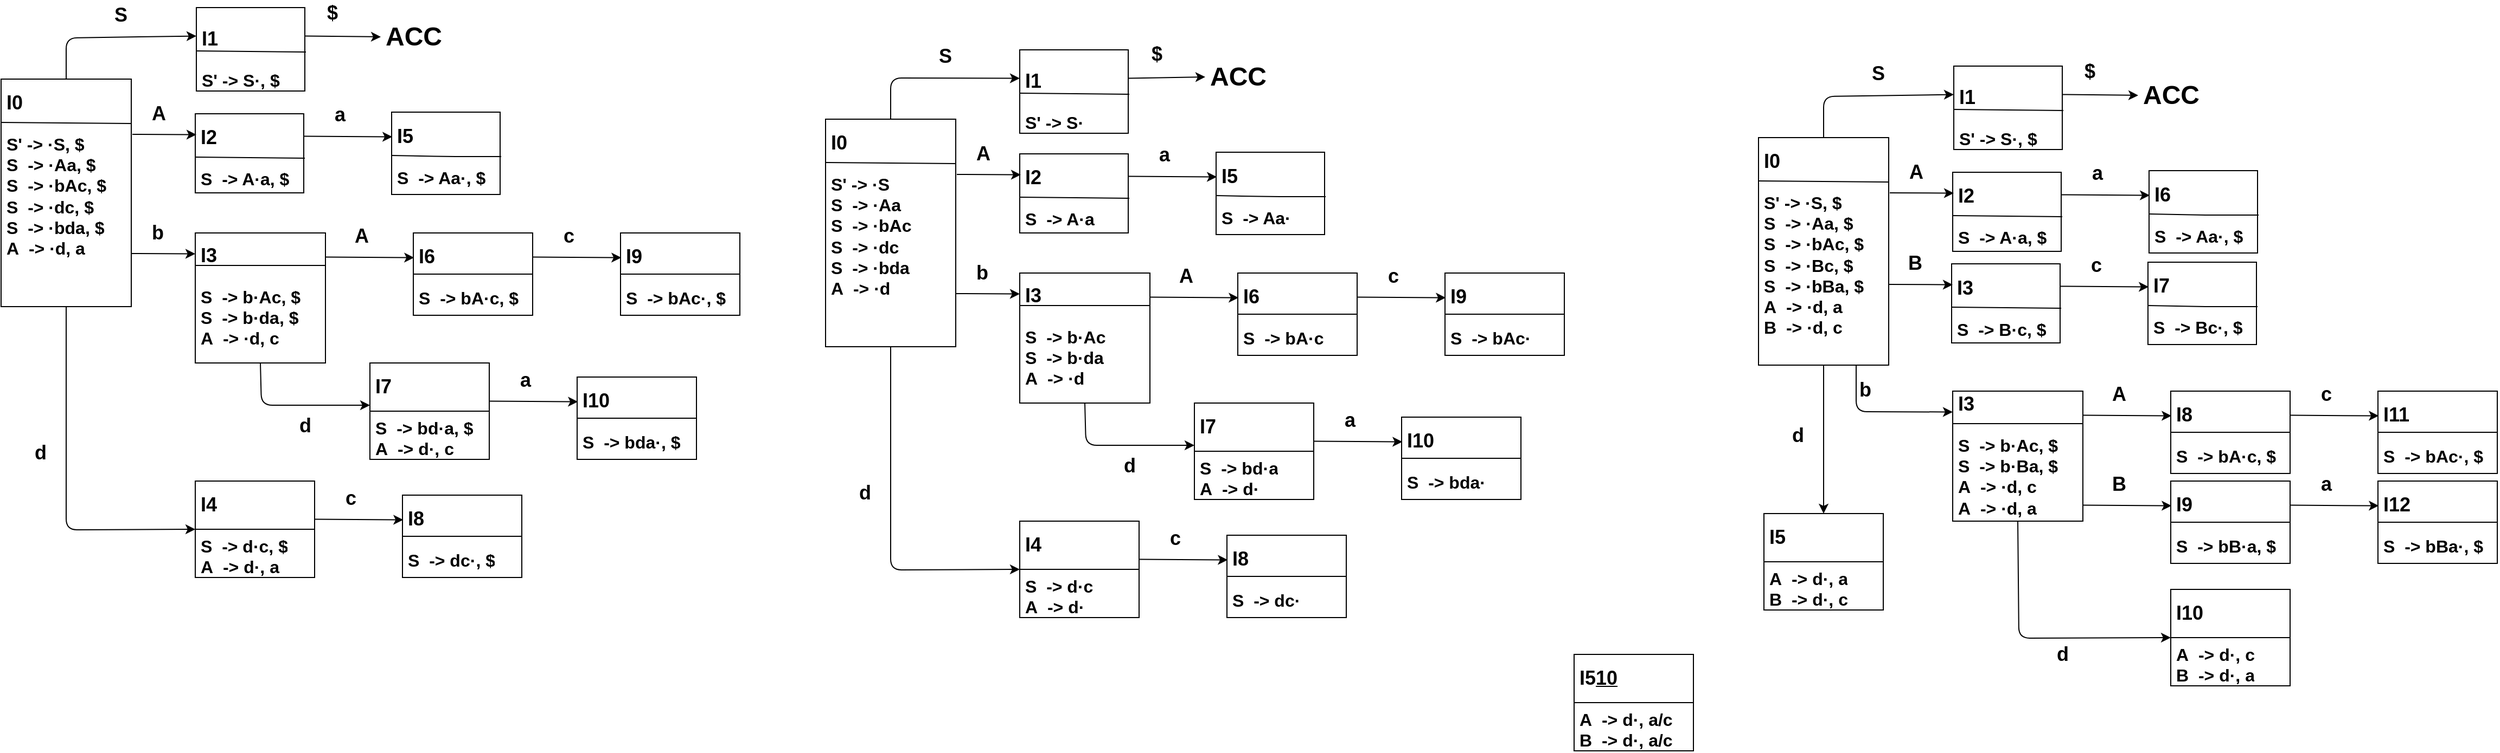 <mxfile version="13.0.3" type="device"><diagram name="Page-1" id="e56a1550-8fbb-45ad-956c-1786394a9013"><mxGraphModel dx="1662" dy="815" grid="1" gridSize="10" guides="1" tooltips="1" connect="1" arrows="1" fold="1" page="1" pageScale="1" pageWidth="1100" pageHeight="850" background="#ffffff" math="0" shadow="0"><root><mxCell id="0"/><mxCell id="1" parent="0"/><mxCell id="wy-W7T7knkdSy-I8Di0O-26" value="" style="rounded=0;whiteSpace=wrap;html=1;" vertex="1" parent="1"><mxGeometry x="470" y="421" width="110" height="89" as="geometry"/></mxCell><mxCell id="wy-W7T7knkdSy-I8Di0O-27" value="&lt;h1&gt;&lt;font style=&quot;font-size: 18px&quot;&gt;I7&lt;/font&gt;&lt;/h1&gt;&lt;div&gt;&lt;font size=&quot;3&quot;&gt;S&amp;nbsp; -&amp;gt; bd&lt;/font&gt;&lt;span style=&quot;font-size: medium&quot;&gt;·a, $&lt;/span&gt;&lt;br&gt;&lt;/div&gt;&lt;div&gt;&lt;font size=&quot;3&quot;&gt;A&amp;nbsp; -&amp;gt; d&lt;/font&gt;&lt;span style=&quot;font-size: medium&quot;&gt;·, c&lt;/span&gt;&lt;/div&gt;" style="text;html=1;strokeColor=none;fillColor=none;spacing=5;spacingTop=-20;whiteSpace=wrap;overflow=hidden;rounded=0;fontStyle=1" vertex="1" parent="1"><mxGeometry x="470" y="421" width="110" height="89" as="geometry"/></mxCell><mxCell id="wy-W7T7knkdSy-I8Di0O-10" value="" style="rounded=0;whiteSpace=wrap;html=1;" vertex="1" parent="1"><mxGeometry x="510" y="301" width="110" height="76" as="geometry"/></mxCell><mxCell id="wy-W7T7knkdSy-I8Di0O-11" value="&lt;h1&gt;&lt;font style=&quot;font-size: 18px&quot;&gt;I6&lt;/font&gt;&lt;/h1&gt;&lt;div&gt;&lt;div&gt;&lt;font size=&quot;3&quot;&gt;&lt;span&gt;S&amp;nbsp; -&amp;gt; bA&lt;/span&gt;&lt;/font&gt;&lt;span style=&quot;font-size: medium&quot;&gt;·c, $&lt;/span&gt;&lt;/div&gt;&lt;/div&gt;" style="text;html=1;strokeColor=none;fillColor=none;spacing=5;spacingTop=-20;whiteSpace=wrap;overflow=hidden;rounded=0;fontStyle=1" vertex="1" parent="1"><mxGeometry x="510" y="301" width="110" height="76" as="geometry"/></mxCell><mxCell id="5o4J3Qph7cjxZo99OEc4-25" value="" style="rounded=0;whiteSpace=wrap;html=1;" parent="1" vertex="1"><mxGeometry x="309" y="301" width="120" height="120" as="geometry"/></mxCell><mxCell id="5o4J3Qph7cjxZo99OEc4-26" value="&lt;h1&gt;&lt;font style=&quot;font-size: 18px&quot;&gt;I3&lt;/font&gt;&lt;/h1&gt;&lt;div&gt;&lt;div&gt;&lt;span style=&quot;font-size: medium&quot;&gt;S&amp;nbsp; -&amp;gt; b&lt;/span&gt;&lt;span style=&quot;font-size: medium&quot;&gt;·&lt;/span&gt;&lt;span style=&quot;font-size: medium&quot;&gt;Ac, $&lt;/span&gt;&lt;/div&gt;&lt;div&gt;&lt;font size=&quot;3&quot;&gt;&lt;span&gt;S&amp;nbsp; -&amp;gt; b&lt;/span&gt;&lt;/font&gt;&lt;span style=&quot;font-size: medium&quot;&gt;·da, $&lt;/span&gt;&lt;/div&gt;&lt;div&gt;&lt;font size=&quot;3&quot;&gt;&lt;span&gt;A&amp;nbsp; -&amp;gt; ·d, c&lt;/span&gt;&lt;/font&gt;&lt;/div&gt;&lt;/div&gt;" style="text;html=1;strokeColor=none;fillColor=none;spacing=5;spacingTop=-20;whiteSpace=wrap;overflow=hidden;rounded=0;fontStyle=1" parent="1" vertex="1"><mxGeometry x="309" y="300" width="120" height="110" as="geometry"/></mxCell><mxCell id="5o4J3Qph7cjxZo99OEc4-5" value="" style="rounded=0;whiteSpace=wrap;html=1;" parent="1" vertex="1"><mxGeometry x="130" y="159" width="120" height="210" as="geometry"/></mxCell><mxCell id="5o4J3Qph7cjxZo99OEc4-2" value="&lt;h1&gt;&lt;font style=&quot;font-size: 18px&quot;&gt;I0&lt;/font&gt;&lt;/h1&gt;&lt;div&gt;&lt;div&gt;&lt;font size=&quot;3&quot;&gt;&lt;span&gt;S' -&amp;gt; ·S, $&lt;/span&gt;&lt;/font&gt;&lt;/div&gt;&lt;div&gt;&lt;font size=&quot;3&quot;&gt;&lt;span&gt;S&amp;nbsp; -&amp;gt; ·Aa, $&lt;/span&gt;&lt;/font&gt;&lt;/div&gt;&lt;div&gt;&lt;font size=&quot;3&quot;&gt;&lt;span&gt;S&amp;nbsp; -&amp;gt; ·bAc, $&lt;/span&gt;&lt;/font&gt;&lt;/div&gt;&lt;div&gt;&lt;font size=&quot;3&quot;&gt;&lt;span&gt;S&amp;nbsp; -&amp;gt; ·dc, $&lt;/span&gt;&lt;/font&gt;&lt;/div&gt;&lt;div&gt;&lt;font size=&quot;3&quot;&gt;&lt;span&gt;S&amp;nbsp; -&amp;gt; ·bda, $&lt;/span&gt;&lt;/font&gt;&lt;/div&gt;&lt;div&gt;&lt;font size=&quot;3&quot;&gt;A&amp;nbsp; -&amp;gt;&amp;nbsp;&lt;/font&gt;&lt;span style=&quot;font-size: medium&quot;&gt;·d, a&lt;/span&gt;&lt;/div&gt;&lt;/div&gt;" style="text;html=1;strokeColor=none;fillColor=none;spacing=5;spacingTop=-20;whiteSpace=wrap;overflow=hidden;rounded=0;fontStyle=1" parent="1" vertex="1"><mxGeometry x="130" y="159" width="120" height="210" as="geometry"/></mxCell><mxCell id="5o4J3Qph7cjxZo99OEc4-40" value="" style="rounded=0;whiteSpace=wrap;html=1;" parent="1" vertex="1"><mxGeometry x="490" y="189.5" width="100" height="76" as="geometry"/></mxCell><mxCell id="5o4J3Qph7cjxZo99OEc4-41" value="&lt;h1&gt;&lt;font style=&quot;font-size: 18px&quot;&gt;I5&lt;/font&gt;&lt;/h1&gt;&lt;div&gt;&lt;div&gt;&lt;font size=&quot;3&quot;&gt;&lt;span&gt;S&amp;nbsp; -&amp;gt; Aa&lt;/span&gt;&lt;/font&gt;&lt;span style=&quot;font-size: medium&quot;&gt;·, $&lt;/span&gt;&lt;/div&gt;&lt;/div&gt;" style="text;html=1;strokeColor=none;fillColor=none;spacing=5;spacingTop=-20;whiteSpace=wrap;overflow=hidden;rounded=0;fontStyle=1" parent="1" vertex="1"><mxGeometry x="490" y="189.5" width="100" height="76" as="geometry"/></mxCell><mxCell id="5o4J3Qph7cjxZo99OEc4-6" value="" style="endArrow=none;html=1;entryX=1;entryY=0.195;entryDx=0;entryDy=0;entryPerimeter=0;" parent="1" edge="1" target="5o4J3Qph7cjxZo99OEc4-2"><mxGeometry width="50" height="50" relative="1" as="geometry"><mxPoint x="130" y="199" as="sourcePoint"/><mxPoint x="230" y="200" as="targetPoint"/></mxGeometry></mxCell><mxCell id="5o4J3Qph7cjxZo99OEc4-10" value="" style="rounded=0;whiteSpace=wrap;html=1;" parent="1" vertex="1"><mxGeometry x="310" y="93" width="100" height="77" as="geometry"/></mxCell><mxCell id="5o4J3Qph7cjxZo99OEc4-11" value="&lt;h1&gt;&lt;font style=&quot;font-size: 18px&quot;&gt;I1&lt;/font&gt;&lt;/h1&gt;&lt;div&gt;&lt;div&gt;&lt;font size=&quot;3&quot;&gt;&lt;span&gt;S' -&amp;gt; S&lt;/span&gt;&lt;/font&gt;&lt;span style=&quot;font-size: medium&quot;&gt;·, $&lt;/span&gt;&lt;/div&gt;&lt;/div&gt;" style="text;html=1;strokeColor=none;fillColor=none;spacing=5;spacingTop=-20;whiteSpace=wrap;overflow=hidden;rounded=0;fontStyle=1" parent="1" vertex="1"><mxGeometry x="310" y="100" width="100" height="77" as="geometry"/></mxCell><mxCell id="5o4J3Qph7cjxZo99OEc4-12" value="" style="endArrow=none;html=1;" parent="1" edge="1"><mxGeometry width="50" height="50" relative="1" as="geometry"><mxPoint x="310" y="133" as="sourcePoint"/><mxPoint x="411" y="134" as="targetPoint"/></mxGeometry></mxCell><mxCell id="5o4J3Qph7cjxZo99OEc4-13" value="" style="rounded=0;whiteSpace=wrap;html=1;" parent="1" vertex="1"><mxGeometry x="309" y="191" width="100" height="73" as="geometry"/></mxCell><mxCell id="5o4J3Qph7cjxZo99OEc4-14" value="&lt;h1&gt;&lt;font style=&quot;font-size: 18px&quot;&gt;I2&lt;/font&gt;&lt;/h1&gt;&lt;div&gt;&lt;div&gt;&lt;font size=&quot;3&quot;&gt;&lt;span&gt;S&amp;nbsp; -&amp;gt; A&lt;/span&gt;&lt;/font&gt;&lt;span style=&quot;font-size: medium&quot;&gt;·a, $&lt;/span&gt;&lt;/div&gt;&lt;/div&gt;" style="text;html=1;strokeColor=none;fillColor=none;spacing=5;spacingTop=-20;whiteSpace=wrap;overflow=hidden;rounded=0;fontStyle=1" parent="1" vertex="1"><mxGeometry x="309" y="191" width="100" height="83" as="geometry"/></mxCell><mxCell id="5o4J3Qph7cjxZo99OEc4-15" value="" style="endArrow=none;html=1;" parent="1" edge="1"><mxGeometry width="50" height="50" relative="1" as="geometry"><mxPoint x="309" y="231" as="sourcePoint"/><mxPoint x="410" y="232" as="targetPoint"/></mxGeometry></mxCell><mxCell id="5o4J3Qph7cjxZo99OEc4-27" value="" style="endArrow=none;html=1;entryX=1;entryY=0.25;entryDx=0;entryDy=0;exitX=0;exitY=0.25;exitDx=0;exitDy=0;" parent="1" edge="1" target="5o4J3Qph7cjxZo99OEc4-25" source="5o4J3Qph7cjxZo99OEc4-25"><mxGeometry width="50" height="50" relative="1" as="geometry"><mxPoint x="329" y="354" as="sourcePoint"/><mxPoint x="410" y="352" as="targetPoint"/></mxGeometry></mxCell><mxCell id="5o4J3Qph7cjxZo99OEc4-42" value="" style="endArrow=none;html=1;" parent="1" edge="1"><mxGeometry width="50" height="50" relative="1" as="geometry"><mxPoint x="490" y="229.5" as="sourcePoint"/><mxPoint x="591" y="230.5" as="targetPoint"/><Array as="points"><mxPoint x="539" y="230.5"/></Array></mxGeometry></mxCell><mxCell id="5o4J3Qph7cjxZo99OEc4-48" value="" style="endArrow=classic;html=1;exitX=0.5;exitY=0;exitDx=0;exitDy=0;entryX=0;entryY=0.25;entryDx=0;entryDy=0;" parent="1" source="5o4J3Qph7cjxZo99OEc4-2" target="5o4J3Qph7cjxZo99OEc4-11" edge="1"><mxGeometry width="50" height="50" relative="1" as="geometry"><mxPoint x="250" y="140" as="sourcePoint"/><mxPoint x="340" y="50" as="targetPoint"/><Array as="points"><mxPoint x="190" y="121"/></Array></mxGeometry></mxCell><mxCell id="5o4J3Qph7cjxZo99OEc4-51" value="&lt;font style=&quot;font-size: 18px&quot;&gt;&lt;b&gt;S&lt;/b&gt;&lt;/font&gt;" style="edgeLabel;html=1;align=center;verticalAlign=middle;resizable=0;points=[];" parent="5o4J3Qph7cjxZo99OEc4-48" vertex="1" connectable="0"><mxGeometry x="-0.256" y="-5" relative="1" as="geometry"><mxPoint x="28.93" y="-25.69" as="offset"/></mxGeometry></mxCell><mxCell id="5o4J3Qph7cjxZo99OEc4-52" value="" style="endArrow=classic;html=1;exitX=1;exitY=0.25;exitDx=0;exitDy=0;" parent="1" edge="1" source="5o4J3Qph7cjxZo99OEc4-11"><mxGeometry width="50" height="50" relative="1" as="geometry"><mxPoint x="460" y="120.98" as="sourcePoint"/><mxPoint x="480" y="120" as="targetPoint"/></mxGeometry></mxCell><mxCell id="5o4J3Qph7cjxZo99OEc4-53" value="&lt;font style=&quot;font-size: 18px&quot;&gt;&lt;b&gt;$&lt;/b&gt;&lt;/font&gt;" style="edgeLabel;html=1;align=center;verticalAlign=middle;resizable=0;points=[];" parent="5o4J3Qph7cjxZo99OEc4-52" vertex="1" connectable="0"><mxGeometry x="-0.256" y="-5" relative="1" as="geometry"><mxPoint x="-1.08" y="-27.11" as="offset"/></mxGeometry></mxCell><mxCell id="5o4J3Qph7cjxZo99OEc4-54" value="" style="endArrow=classic;html=1;exitX=1;exitY=0.25;exitDx=0;exitDy=0;entryX=0;entryY=0.25;entryDx=0;entryDy=0;" parent="1" edge="1"><mxGeometry width="50" height="50" relative="1" as="geometry"><mxPoint x="250" y="320" as="sourcePoint"/><mxPoint x="309" y="320.25" as="targetPoint"/></mxGeometry></mxCell><mxCell id="5o4J3Qph7cjxZo99OEc4-55" value="&lt;font style=&quot;font-size: 18px&quot;&gt;&lt;b&gt;b&lt;/b&gt;&lt;/font&gt;" style="edgeLabel;html=1;align=center;verticalAlign=middle;resizable=0;points=[];" parent="5o4J3Qph7cjxZo99OEc4-54" vertex="1" connectable="0"><mxGeometry x="-0.256" y="-5" relative="1" as="geometry"><mxPoint x="1.94" y="-24.81" as="offset"/></mxGeometry></mxCell><mxCell id="5o4J3Qph7cjxZo99OEc4-56" value="" style="endArrow=classic;html=1;exitX=1;exitY=0.25;exitDx=0;exitDy=0;entryX=0.006;entryY=0.3;entryDx=0;entryDy=0;entryPerimeter=0;" parent="1" source="5o4J3Qph7cjxZo99OEc4-14" target="5o4J3Qph7cjxZo99OEc4-41" edge="1"><mxGeometry width="50" height="50" relative="1" as="geometry"><mxPoint x="489" y="197" as="sourcePoint"/><mxPoint x="439" y="210" as="targetPoint"/></mxGeometry></mxCell><mxCell id="5o4J3Qph7cjxZo99OEc4-57" value="&lt;font style=&quot;font-size: 18px&quot;&gt;&lt;b&gt;a&lt;/b&gt;&lt;/font&gt;" style="edgeLabel;html=1;align=center;verticalAlign=middle;resizable=0;points=[];" parent="5o4J3Qph7cjxZo99OEc4-56" vertex="1" connectable="0"><mxGeometry x="-0.256" y="-5" relative="1" as="geometry"><mxPoint x="1.94" y="-24.81" as="offset"/></mxGeometry></mxCell><mxCell id="5o4J3Qph7cjxZo99OEc4-70" value="" style="endArrow=classic;html=1;exitX=0.5;exitY=1;exitDx=0;exitDy=0;entryX=0;entryY=0.5;entryDx=0;entryDy=0;" parent="1" source="5o4J3Qph7cjxZo99OEc4-2" target="wy-W7T7knkdSy-I8Di0O-36" edge="1"><mxGeometry width="50" height="50" relative="1" as="geometry"><mxPoint x="30" y="640" as="sourcePoint"/><mxPoint x="190" y="470" as="targetPoint"/><Array as="points"><mxPoint x="190" y="575"/></Array></mxGeometry></mxCell><mxCell id="5o4J3Qph7cjxZo99OEc4-71" value="&lt;font style=&quot;font-size: 18px&quot;&gt;&lt;b&gt;d&lt;/b&gt;&lt;/font&gt;" style="edgeLabel;html=1;align=center;verticalAlign=middle;resizable=0;points=[];" parent="5o4J3Qph7cjxZo99OEc4-70" vertex="1" connectable="0"><mxGeometry x="-0.256" y="-5" relative="1" as="geometry"><mxPoint x="-19.63" y="14.04" as="offset"/></mxGeometry></mxCell><mxCell id="5o4J3Qph7cjxZo99OEc4-82" value="&lt;b&gt;&lt;font style=&quot;font-size: 24px&quot;&gt;ACC&lt;/font&gt;&lt;/b&gt;" style="text;html=1;align=center;verticalAlign=middle;resizable=0;points=[];autosize=1;" parent="1" vertex="1"><mxGeometry x="480" y="110" width="60" height="20" as="geometry"/></mxCell><mxCell id="wy-W7T7knkdSy-I8Di0O-5" value="" style="endArrow=classic;html=1;exitX=1;exitY=0.25;exitDx=0;exitDy=0;entryX=0;entryY=0.25;entryDx=0;entryDy=0;" edge="1" parent="1"><mxGeometry width="50" height="50" relative="1" as="geometry"><mxPoint x="251" y="210" as="sourcePoint"/><mxPoint x="310" y="210.25" as="targetPoint"/></mxGeometry></mxCell><mxCell id="wy-W7T7knkdSy-I8Di0O-6" value="&lt;font style=&quot;font-size: 18px&quot;&gt;&lt;b&gt;A&lt;/b&gt;&lt;/font&gt;" style="edgeLabel;html=1;align=center;verticalAlign=middle;resizable=0;points=[];" vertex="1" connectable="0" parent="wy-W7T7knkdSy-I8Di0O-5"><mxGeometry x="-0.256" y="-5" relative="1" as="geometry"><mxPoint x="1.94" y="-24.81" as="offset"/></mxGeometry></mxCell><mxCell id="wy-W7T7knkdSy-I8Di0O-12" value="" style="endArrow=none;html=1;exitX=0;exitY=0.5;exitDx=0;exitDy=0;entryX=1;entryY=0.5;entryDx=0;entryDy=0;" edge="1" parent="1" source="wy-W7T7knkdSy-I8Di0O-11" target="wy-W7T7knkdSy-I8Di0O-11"><mxGeometry width="50" height="50" relative="1" as="geometry"><mxPoint x="510" y="341" as="sourcePoint"/><mxPoint x="611" y="342" as="targetPoint"/><Array as="points"/></mxGeometry></mxCell><mxCell id="wy-W7T7knkdSy-I8Di0O-13" value="" style="endArrow=classic;html=1;exitX=1;exitY=0.25;exitDx=0;exitDy=0;entryX=0.006;entryY=0.3;entryDx=0;entryDy=0;entryPerimeter=0;" edge="1" target="wy-W7T7knkdSy-I8Di0O-11" parent="1"><mxGeometry width="50" height="50" relative="1" as="geometry"><mxPoint x="429" y="323.25" as="sourcePoint"/><mxPoint x="459" y="321.5" as="targetPoint"/></mxGeometry></mxCell><mxCell id="wy-W7T7knkdSy-I8Di0O-14" value="&lt;font style=&quot;font-size: 18px&quot;&gt;&lt;b&gt;A&lt;/b&gt;&lt;/font&gt;" style="edgeLabel;html=1;align=center;verticalAlign=middle;resizable=0;points=[];" vertex="1" connectable="0" parent="wy-W7T7knkdSy-I8Di0O-13"><mxGeometry x="-0.256" y="-5" relative="1" as="geometry"><mxPoint x="1.94" y="-24.81" as="offset"/></mxGeometry></mxCell><mxCell id="wy-W7T7knkdSy-I8Di0O-18" value="" style="rounded=0;whiteSpace=wrap;html=1;" vertex="1" parent="1"><mxGeometry x="701" y="301" width="110" height="76" as="geometry"/></mxCell><mxCell id="wy-W7T7knkdSy-I8Di0O-19" value="&lt;h1&gt;&lt;font style=&quot;font-size: 18px&quot;&gt;I9&lt;/font&gt;&lt;/h1&gt;&lt;div&gt;&lt;div&gt;&lt;font size=&quot;3&quot;&gt;&lt;span&gt;S&amp;nbsp; -&amp;gt; bA&lt;/span&gt;&lt;/font&gt;&lt;span style=&quot;font-size: medium&quot;&gt;c&lt;/span&gt;&lt;span style=&quot;font-size: medium&quot;&gt;·&lt;/span&gt;&lt;span style=&quot;font-size: medium&quot;&gt;, $&lt;/span&gt;&lt;/div&gt;&lt;/div&gt;" style="text;html=1;strokeColor=none;fillColor=none;spacing=5;spacingTop=-20;whiteSpace=wrap;overflow=hidden;rounded=0;fontStyle=1" vertex="1" parent="1"><mxGeometry x="701" y="301" width="110" height="76" as="geometry"/></mxCell><mxCell id="wy-W7T7knkdSy-I8Di0O-20" value="" style="endArrow=none;html=1;exitX=0;exitY=0.5;exitDx=0;exitDy=0;entryX=1;entryY=0.5;entryDx=0;entryDy=0;" edge="1" source="wy-W7T7knkdSy-I8Di0O-19" target="wy-W7T7knkdSy-I8Di0O-19" parent="1"><mxGeometry width="50" height="50" relative="1" as="geometry"><mxPoint x="701" y="341" as="sourcePoint"/><mxPoint x="802" y="342" as="targetPoint"/><Array as="points"/></mxGeometry></mxCell><mxCell id="wy-W7T7knkdSy-I8Di0O-21" value="" style="endArrow=classic;html=1;exitX=1;exitY=0.25;exitDx=0;exitDy=0;entryX=0.006;entryY=0.3;entryDx=0;entryDy=0;entryPerimeter=0;" edge="1" target="wy-W7T7knkdSy-I8Di0O-19" parent="1"><mxGeometry width="50" height="50" relative="1" as="geometry"><mxPoint x="620" y="323.25" as="sourcePoint"/><mxPoint x="650" y="321.5" as="targetPoint"/></mxGeometry></mxCell><mxCell id="wy-W7T7knkdSy-I8Di0O-22" value="&lt;font style=&quot;font-size: 18px&quot;&gt;&lt;b&gt;c&lt;/b&gt;&lt;/font&gt;" style="edgeLabel;html=1;align=center;verticalAlign=middle;resizable=0;points=[];" vertex="1" connectable="0" parent="wy-W7T7knkdSy-I8Di0O-21"><mxGeometry x="-0.256" y="-5" relative="1" as="geometry"><mxPoint x="1.94" y="-24.81" as="offset"/></mxGeometry></mxCell><mxCell id="wy-W7T7knkdSy-I8Di0O-23" value="" style="endArrow=classic;html=1;exitX=0.5;exitY=1;exitDx=0;exitDy=0;" edge="1" parent="1" source="5o4J3Qph7cjxZo99OEc4-25"><mxGeometry width="50" height="50" relative="1" as="geometry"><mxPoint x="400" y="490" as="sourcePoint"/><mxPoint x="470" y="460" as="targetPoint"/><Array as="points"><mxPoint x="370" y="460"/></Array></mxGeometry></mxCell><mxCell id="wy-W7T7knkdSy-I8Di0O-24" value="&lt;font style=&quot;font-size: 18px&quot;&gt;&lt;b&gt;d&lt;/b&gt;&lt;/font&gt;" style="edgeLabel;html=1;align=center;verticalAlign=middle;resizable=0;points=[];" vertex="1" connectable="0" parent="wy-W7T7knkdSy-I8Di0O-23"><mxGeometry x="-0.256" y="-5" relative="1" as="geometry"><mxPoint x="27.01" y="14.04" as="offset"/></mxGeometry></mxCell><mxCell id="wy-W7T7knkdSy-I8Di0O-28" value="" style="endArrow=none;html=1;exitX=0;exitY=0.5;exitDx=0;exitDy=0;entryX=1;entryY=0.5;entryDx=0;entryDy=0;" edge="1" source="wy-W7T7knkdSy-I8Di0O-27" target="wy-W7T7knkdSy-I8Di0O-27" parent="1"><mxGeometry width="50" height="50" relative="1" as="geometry"><mxPoint x="470" y="461" as="sourcePoint"/><mxPoint x="571" y="462" as="targetPoint"/><Array as="points"/></mxGeometry></mxCell><mxCell id="wy-W7T7knkdSy-I8Di0O-30" value="" style="rounded=0;whiteSpace=wrap;html=1;" vertex="1" parent="1"><mxGeometry x="661" y="434" width="110" height="76" as="geometry"/></mxCell><mxCell id="wy-W7T7knkdSy-I8Di0O-31" value="&lt;h1&gt;&lt;font style=&quot;font-size: 18px&quot;&gt;I10&lt;/font&gt;&lt;/h1&gt;&lt;div&gt;&lt;div&gt;&lt;font size=&quot;3&quot;&gt;&lt;span&gt;S&amp;nbsp; -&amp;gt; bd&lt;/span&gt;&lt;/font&gt;&lt;span style=&quot;font-size: medium&quot;&gt;a&lt;/span&gt;&lt;span style=&quot;font-size: medium&quot;&gt;·&lt;/span&gt;&lt;span style=&quot;font-size: medium&quot;&gt;, $&lt;/span&gt;&lt;/div&gt;&lt;/div&gt;" style="text;html=1;strokeColor=none;fillColor=none;spacing=5;spacingTop=-20;whiteSpace=wrap;overflow=hidden;rounded=0;fontStyle=1" vertex="1" parent="1"><mxGeometry x="661" y="434" width="110" height="76" as="geometry"/></mxCell><mxCell id="wy-W7T7knkdSy-I8Di0O-32" value="" style="endArrow=none;html=1;exitX=0;exitY=0.5;exitDx=0;exitDy=0;entryX=1;entryY=0.5;entryDx=0;entryDy=0;" edge="1" source="wy-W7T7knkdSy-I8Di0O-31" target="wy-W7T7knkdSy-I8Di0O-31" parent="1"><mxGeometry width="50" height="50" relative="1" as="geometry"><mxPoint x="661" y="474" as="sourcePoint"/><mxPoint x="762" y="475" as="targetPoint"/><Array as="points"/></mxGeometry></mxCell><mxCell id="wy-W7T7knkdSy-I8Di0O-33" value="" style="endArrow=classic;html=1;exitX=1;exitY=0.25;exitDx=0;exitDy=0;entryX=0.006;entryY=0.3;entryDx=0;entryDy=0;entryPerimeter=0;" edge="1" target="wy-W7T7knkdSy-I8Di0O-31" parent="1"><mxGeometry width="50" height="50" relative="1" as="geometry"><mxPoint x="580" y="456.25" as="sourcePoint"/><mxPoint x="610" y="454.5" as="targetPoint"/></mxGeometry></mxCell><mxCell id="wy-W7T7knkdSy-I8Di0O-34" value="&lt;font style=&quot;font-size: 18px&quot;&gt;&lt;b&gt;a&lt;/b&gt;&lt;/font&gt;" style="edgeLabel;html=1;align=center;verticalAlign=middle;resizable=0;points=[];" vertex="1" connectable="0" parent="wy-W7T7knkdSy-I8Di0O-33"><mxGeometry x="-0.256" y="-5" relative="1" as="geometry"><mxPoint x="1.94" y="-24.81" as="offset"/></mxGeometry></mxCell><mxCell id="wy-W7T7knkdSy-I8Di0O-35" value="" style="rounded=0;whiteSpace=wrap;html=1;" vertex="1" parent="1"><mxGeometry x="309" y="530" width="110" height="89" as="geometry"/></mxCell><mxCell id="wy-W7T7knkdSy-I8Di0O-36" value="&lt;h1&gt;&lt;font style=&quot;font-size: 18px&quot;&gt;I4&lt;/font&gt;&lt;/h1&gt;&lt;div&gt;&lt;font size=&quot;3&quot;&gt;S&amp;nbsp; -&amp;gt; d&lt;/font&gt;&lt;span style=&quot;font-size: medium&quot;&gt;·c, $&lt;/span&gt;&lt;br&gt;&lt;/div&gt;&lt;div&gt;&lt;font size=&quot;3&quot;&gt;A&amp;nbsp; -&amp;gt; d&lt;/font&gt;&lt;span style=&quot;font-size: medium&quot;&gt;·, a&lt;/span&gt;&lt;/div&gt;" style="text;html=1;strokeColor=none;fillColor=none;spacing=5;spacingTop=-20;whiteSpace=wrap;overflow=hidden;rounded=0;fontStyle=1" vertex="1" parent="1"><mxGeometry x="309" y="530" width="110" height="89" as="geometry"/></mxCell><mxCell id="wy-W7T7knkdSy-I8Di0O-37" value="" style="endArrow=none;html=1;exitX=0;exitY=0.5;exitDx=0;exitDy=0;entryX=1;entryY=0.5;entryDx=0;entryDy=0;" edge="1" source="wy-W7T7knkdSy-I8Di0O-36" target="wy-W7T7knkdSy-I8Di0O-36" parent="1"><mxGeometry width="50" height="50" relative="1" as="geometry"><mxPoint x="309" y="570" as="sourcePoint"/><mxPoint x="410" y="571" as="targetPoint"/><Array as="points"/></mxGeometry></mxCell><mxCell id="wy-W7T7knkdSy-I8Di0O-38" value="" style="rounded=0;whiteSpace=wrap;html=1;" vertex="1" parent="1"><mxGeometry x="500" y="543" width="110" height="76" as="geometry"/></mxCell><mxCell id="wy-W7T7knkdSy-I8Di0O-39" value="&lt;h1&gt;&lt;font style=&quot;font-size: 18px&quot;&gt;I8&lt;/font&gt;&lt;/h1&gt;&lt;div&gt;&lt;div&gt;&lt;font size=&quot;3&quot;&gt;&lt;span&gt;S&amp;nbsp; -&amp;gt; dc&lt;/span&gt;&lt;/font&gt;&lt;span style=&quot;font-size: medium&quot;&gt;·&lt;/span&gt;&lt;span style=&quot;font-size: medium&quot;&gt;, $&lt;/span&gt;&lt;/div&gt;&lt;/div&gt;" style="text;html=1;strokeColor=none;fillColor=none;spacing=5;spacingTop=-20;whiteSpace=wrap;overflow=hidden;rounded=0;fontStyle=1" vertex="1" parent="1"><mxGeometry x="500" y="543" width="110" height="76" as="geometry"/></mxCell><mxCell id="wy-W7T7knkdSy-I8Di0O-40" value="" style="endArrow=none;html=1;exitX=0;exitY=0.5;exitDx=0;exitDy=0;entryX=1;entryY=0.5;entryDx=0;entryDy=0;" edge="1" source="wy-W7T7knkdSy-I8Di0O-39" target="wy-W7T7knkdSy-I8Di0O-39" parent="1"><mxGeometry width="50" height="50" relative="1" as="geometry"><mxPoint x="500" y="583" as="sourcePoint"/><mxPoint x="601" y="584" as="targetPoint"/><Array as="points"/></mxGeometry></mxCell><mxCell id="wy-W7T7knkdSy-I8Di0O-41" value="" style="endArrow=classic;html=1;exitX=1;exitY=0.25;exitDx=0;exitDy=0;entryX=0.006;entryY=0.3;entryDx=0;entryDy=0;entryPerimeter=0;" edge="1" target="wy-W7T7knkdSy-I8Di0O-39" parent="1"><mxGeometry width="50" height="50" relative="1" as="geometry"><mxPoint x="419" y="565.25" as="sourcePoint"/><mxPoint x="449" y="563.5" as="targetPoint"/></mxGeometry></mxCell><mxCell id="wy-W7T7knkdSy-I8Di0O-42" value="&lt;font style=&quot;font-size: 18px&quot;&gt;&lt;b&gt;c&lt;/b&gt;&lt;/font&gt;" style="edgeLabel;html=1;align=center;verticalAlign=middle;resizable=0;points=[];" vertex="1" connectable="0" parent="wy-W7T7knkdSy-I8Di0O-41"><mxGeometry x="-0.256" y="-5" relative="1" as="geometry"><mxPoint x="1.94" y="-24.81" as="offset"/></mxGeometry></mxCell><mxCell id="wy-W7T7knkdSy-I8Di0O-99" value="" style="rounded=0;whiteSpace=wrap;html=1;" vertex="1" parent="1"><mxGeometry x="1230" y="458" width="110" height="89" as="geometry"/></mxCell><mxCell id="wy-W7T7knkdSy-I8Di0O-100" value="&lt;h1&gt;&lt;font style=&quot;font-size: 18px&quot;&gt;I7&lt;/font&gt;&lt;/h1&gt;&lt;div&gt;&lt;font size=&quot;3&quot;&gt;S&amp;nbsp; -&amp;gt; bd&lt;/font&gt;&lt;span style=&quot;font-size: medium&quot;&gt;·a&lt;/span&gt;&lt;br&gt;&lt;/div&gt;&lt;div&gt;&lt;font size=&quot;3&quot;&gt;A&amp;nbsp; -&amp;gt; d&lt;/font&gt;&lt;span style=&quot;font-size: medium&quot;&gt;·&lt;/span&gt;&lt;/div&gt;" style="text;html=1;strokeColor=none;fillColor=none;spacing=5;spacingTop=-20;whiteSpace=wrap;overflow=hidden;rounded=0;fontStyle=1" vertex="1" parent="1"><mxGeometry x="1230" y="458" width="110" height="89" as="geometry"/></mxCell><mxCell id="wy-W7T7knkdSy-I8Di0O-101" value="" style="rounded=0;whiteSpace=wrap;html=1;" vertex="1" parent="1"><mxGeometry x="1270" y="338" width="110" height="76" as="geometry"/></mxCell><mxCell id="wy-W7T7knkdSy-I8Di0O-102" value="&lt;h1&gt;&lt;font style=&quot;font-size: 18px&quot;&gt;I6&lt;/font&gt;&lt;/h1&gt;&lt;div&gt;&lt;div&gt;&lt;font size=&quot;3&quot;&gt;&lt;span&gt;S&amp;nbsp; -&amp;gt; bA&lt;/span&gt;&lt;/font&gt;&lt;span style=&quot;font-size: medium&quot;&gt;·c&lt;/span&gt;&lt;/div&gt;&lt;/div&gt;" style="text;html=1;strokeColor=none;fillColor=none;spacing=5;spacingTop=-20;whiteSpace=wrap;overflow=hidden;rounded=0;fontStyle=1" vertex="1" parent="1"><mxGeometry x="1270" y="338" width="110" height="76" as="geometry"/></mxCell><mxCell id="wy-W7T7knkdSy-I8Di0O-103" value="" style="rounded=0;whiteSpace=wrap;html=1;" vertex="1" parent="1"><mxGeometry x="1069" y="338" width="120" height="120" as="geometry"/></mxCell><mxCell id="wy-W7T7knkdSy-I8Di0O-104" value="&lt;h1&gt;&lt;font style=&quot;font-size: 18px&quot;&gt;I3&lt;/font&gt;&lt;/h1&gt;&lt;div&gt;&lt;div&gt;&lt;span style=&quot;font-size: medium&quot;&gt;S&amp;nbsp; -&amp;gt; b&lt;/span&gt;&lt;span style=&quot;font-size: medium&quot;&gt;·&lt;/span&gt;&lt;span style=&quot;font-size: medium&quot;&gt;Ac&lt;/span&gt;&lt;/div&gt;&lt;div&gt;&lt;font size=&quot;3&quot;&gt;&lt;span&gt;S&amp;nbsp; -&amp;gt; b&lt;/span&gt;&lt;/font&gt;&lt;span style=&quot;font-size: medium&quot;&gt;·da&lt;/span&gt;&lt;/div&gt;&lt;div&gt;&lt;font size=&quot;3&quot;&gt;&lt;span&gt;A&amp;nbsp; -&amp;gt; ·d&lt;/span&gt;&lt;/font&gt;&lt;/div&gt;&lt;/div&gt;" style="text;html=1;strokeColor=none;fillColor=none;spacing=5;spacingTop=-20;whiteSpace=wrap;overflow=hidden;rounded=0;fontStyle=1" vertex="1" parent="1"><mxGeometry x="1069" y="337" width="120" height="110" as="geometry"/></mxCell><mxCell id="wy-W7T7knkdSy-I8Di0O-105" value="" style="rounded=0;whiteSpace=wrap;html=1;" vertex="1" parent="1"><mxGeometry x="890" y="196" width="120" height="210" as="geometry"/></mxCell><mxCell id="wy-W7T7knkdSy-I8Di0O-106" value="&lt;h1&gt;&lt;font style=&quot;font-size: 18px&quot;&gt;I0&lt;/font&gt;&lt;/h1&gt;&lt;div&gt;&lt;div&gt;&lt;font size=&quot;3&quot;&gt;&lt;span&gt;S' -&amp;gt; ·S&lt;/span&gt;&lt;/font&gt;&lt;/div&gt;&lt;div&gt;&lt;font size=&quot;3&quot;&gt;&lt;span&gt;S&amp;nbsp; -&amp;gt; ·Aa&lt;/span&gt;&lt;/font&gt;&lt;/div&gt;&lt;div&gt;&lt;font size=&quot;3&quot;&gt;&lt;span&gt;S&amp;nbsp; -&amp;gt; ·bAc&lt;/span&gt;&lt;/font&gt;&lt;/div&gt;&lt;div&gt;&lt;font size=&quot;3&quot;&gt;&lt;span&gt;S&amp;nbsp; -&amp;gt; ·dc&lt;/span&gt;&lt;/font&gt;&lt;/div&gt;&lt;div&gt;&lt;font size=&quot;3&quot;&gt;&lt;span&gt;S&amp;nbsp; -&amp;gt; ·bda&lt;/span&gt;&lt;/font&gt;&lt;/div&gt;&lt;div&gt;&lt;font size=&quot;3&quot;&gt;A&amp;nbsp; -&amp;gt;&amp;nbsp;&lt;/font&gt;&lt;span style=&quot;font-size: medium&quot;&gt;·d&lt;/span&gt;&lt;/div&gt;&lt;/div&gt;" style="text;html=1;strokeColor=none;fillColor=none;spacing=5;spacingTop=-20;whiteSpace=wrap;overflow=hidden;rounded=0;fontStyle=1" vertex="1" parent="1"><mxGeometry x="890" y="196" width="120" height="210" as="geometry"/></mxCell><mxCell id="wy-W7T7knkdSy-I8Di0O-107" value="" style="rounded=0;whiteSpace=wrap;html=1;" vertex="1" parent="1"><mxGeometry x="1250" y="226.5" width="100" height="76" as="geometry"/></mxCell><mxCell id="wy-W7T7knkdSy-I8Di0O-108" value="&lt;h1&gt;&lt;font style=&quot;font-size: 18px&quot;&gt;I5&lt;/font&gt;&lt;/h1&gt;&lt;div&gt;&lt;div&gt;&lt;font size=&quot;3&quot;&gt;&lt;span&gt;S&amp;nbsp; -&amp;gt; Aa&lt;/span&gt;&lt;/font&gt;&lt;span style=&quot;font-size: medium&quot;&gt;·&lt;/span&gt;&lt;/div&gt;&lt;/div&gt;" style="text;html=1;strokeColor=none;fillColor=none;spacing=5;spacingTop=-20;whiteSpace=wrap;overflow=hidden;rounded=0;fontStyle=1" vertex="1" parent="1"><mxGeometry x="1250" y="226.5" width="100" height="76" as="geometry"/></mxCell><mxCell id="wy-W7T7knkdSy-I8Di0O-109" value="" style="endArrow=none;html=1;entryX=1;entryY=0.195;entryDx=0;entryDy=0;entryPerimeter=0;" edge="1" parent="1" target="wy-W7T7knkdSy-I8Di0O-106"><mxGeometry width="50" height="50" relative="1" as="geometry"><mxPoint x="890" y="236" as="sourcePoint"/><mxPoint x="990" y="237" as="targetPoint"/></mxGeometry></mxCell><mxCell id="wy-W7T7knkdSy-I8Di0O-110" value="" style="rounded=0;whiteSpace=wrap;html=1;" vertex="1" parent="1"><mxGeometry x="1069" y="132" width="100" height="77" as="geometry"/></mxCell><mxCell id="wy-W7T7knkdSy-I8Di0O-111" value="&lt;h1&gt;&lt;font style=&quot;font-size: 18px&quot;&gt;I1&lt;/font&gt;&lt;/h1&gt;&lt;div&gt;&lt;div&gt;&lt;font size=&quot;3&quot;&gt;&lt;span&gt;S' -&amp;gt; S&lt;/span&gt;&lt;/font&gt;&lt;span style=&quot;font-size: medium&quot;&gt;·&lt;/span&gt;&lt;/div&gt;&lt;/div&gt;" style="text;html=1;strokeColor=none;fillColor=none;spacing=5;spacingTop=-20;whiteSpace=wrap;overflow=hidden;rounded=0;fontStyle=1" vertex="1" parent="1"><mxGeometry x="1069" y="139" width="100" height="77" as="geometry"/></mxCell><mxCell id="wy-W7T7knkdSy-I8Di0O-112" value="" style="endArrow=none;html=1;" edge="1" parent="1"><mxGeometry width="50" height="50" relative="1" as="geometry"><mxPoint x="1069" y="172" as="sourcePoint"/><mxPoint x="1170" y="173" as="targetPoint"/></mxGeometry></mxCell><mxCell id="wy-W7T7knkdSy-I8Di0O-113" value="" style="rounded=0;whiteSpace=wrap;html=1;" vertex="1" parent="1"><mxGeometry x="1069" y="228" width="100" height="73" as="geometry"/></mxCell><mxCell id="wy-W7T7knkdSy-I8Di0O-114" value="&lt;h1&gt;&lt;font style=&quot;font-size: 18px&quot;&gt;I2&lt;/font&gt;&lt;/h1&gt;&lt;div&gt;&lt;div&gt;&lt;font size=&quot;3&quot;&gt;&lt;span&gt;S&amp;nbsp; -&amp;gt; A&lt;/span&gt;&lt;/font&gt;&lt;span style=&quot;font-size: medium&quot;&gt;·a&lt;/span&gt;&lt;/div&gt;&lt;/div&gt;" style="text;html=1;strokeColor=none;fillColor=none;spacing=5;spacingTop=-20;whiteSpace=wrap;overflow=hidden;rounded=0;fontStyle=1" vertex="1" parent="1"><mxGeometry x="1069" y="228" width="100" height="83" as="geometry"/></mxCell><mxCell id="wy-W7T7knkdSy-I8Di0O-115" value="" style="endArrow=none;html=1;" edge="1" parent="1"><mxGeometry width="50" height="50" relative="1" as="geometry"><mxPoint x="1069" y="268" as="sourcePoint"/><mxPoint x="1170" y="269" as="targetPoint"/></mxGeometry></mxCell><mxCell id="wy-W7T7knkdSy-I8Di0O-116" value="" style="endArrow=none;html=1;entryX=1;entryY=0.25;entryDx=0;entryDy=0;exitX=0;exitY=0.25;exitDx=0;exitDy=0;" edge="1" parent="1" source="wy-W7T7knkdSy-I8Di0O-103" target="wy-W7T7knkdSy-I8Di0O-103"><mxGeometry width="50" height="50" relative="1" as="geometry"><mxPoint x="1089" y="391" as="sourcePoint"/><mxPoint x="1170" y="389" as="targetPoint"/></mxGeometry></mxCell><mxCell id="wy-W7T7knkdSy-I8Di0O-117" value="" style="endArrow=none;html=1;" edge="1" parent="1"><mxGeometry width="50" height="50" relative="1" as="geometry"><mxPoint x="1250" y="266.5" as="sourcePoint"/><mxPoint x="1351" y="267.5" as="targetPoint"/><Array as="points"><mxPoint x="1299" y="267.5"/></Array></mxGeometry></mxCell><mxCell id="wy-W7T7knkdSy-I8Di0O-118" value="" style="endArrow=classic;html=1;exitX=0.5;exitY=0;exitDx=0;exitDy=0;entryX=0;entryY=0.25;entryDx=0;entryDy=0;" edge="1" parent="1" source="wy-W7T7knkdSy-I8Di0O-106" target="wy-W7T7knkdSy-I8Di0O-111"><mxGeometry width="50" height="50" relative="1" as="geometry"><mxPoint x="1010" y="177" as="sourcePoint"/><mxPoint x="1100" y="87" as="targetPoint"/><Array as="points"><mxPoint x="950" y="158"/></Array></mxGeometry></mxCell><mxCell id="wy-W7T7knkdSy-I8Di0O-119" value="&lt;font style=&quot;font-size: 18px&quot;&gt;&lt;b&gt;S&lt;/b&gt;&lt;/font&gt;" style="edgeLabel;html=1;align=center;verticalAlign=middle;resizable=0;points=[];" vertex="1" connectable="0" parent="wy-W7T7knkdSy-I8Di0O-118"><mxGeometry x="-0.256" y="-5" relative="1" as="geometry"><mxPoint x="28.93" y="-25.69" as="offset"/></mxGeometry></mxCell><mxCell id="wy-W7T7knkdSy-I8Di0O-120" value="" style="endArrow=classic;html=1;exitX=1;exitY=0.25;exitDx=0;exitDy=0;" edge="1" parent="1" source="wy-W7T7knkdSy-I8Di0O-111"><mxGeometry width="50" height="50" relative="1" as="geometry"><mxPoint x="1220" y="157.98" as="sourcePoint"/><mxPoint x="1240" y="157" as="targetPoint"/></mxGeometry></mxCell><mxCell id="wy-W7T7knkdSy-I8Di0O-121" value="&lt;font style=&quot;font-size: 18px&quot;&gt;&lt;b&gt;$&lt;/b&gt;&lt;/font&gt;" style="edgeLabel;html=1;align=center;verticalAlign=middle;resizable=0;points=[];" vertex="1" connectable="0" parent="wy-W7T7knkdSy-I8Di0O-120"><mxGeometry x="-0.256" y="-5" relative="1" as="geometry"><mxPoint x="-1.08" y="-27.11" as="offset"/></mxGeometry></mxCell><mxCell id="wy-W7T7knkdSy-I8Di0O-122" value="" style="endArrow=classic;html=1;exitX=1;exitY=0.25;exitDx=0;exitDy=0;entryX=0;entryY=0.25;entryDx=0;entryDy=0;" edge="1" parent="1"><mxGeometry width="50" height="50" relative="1" as="geometry"><mxPoint x="1010" y="357" as="sourcePoint"/><mxPoint x="1069" y="357.25" as="targetPoint"/></mxGeometry></mxCell><mxCell id="wy-W7T7knkdSy-I8Di0O-123" value="&lt;font style=&quot;font-size: 18px&quot;&gt;&lt;b&gt;b&lt;/b&gt;&lt;/font&gt;" style="edgeLabel;html=1;align=center;verticalAlign=middle;resizable=0;points=[];" vertex="1" connectable="0" parent="wy-W7T7knkdSy-I8Di0O-122"><mxGeometry x="-0.256" y="-5" relative="1" as="geometry"><mxPoint x="1.94" y="-24.81" as="offset"/></mxGeometry></mxCell><mxCell id="wy-W7T7knkdSy-I8Di0O-124" value="" style="endArrow=classic;html=1;exitX=1;exitY=0.25;exitDx=0;exitDy=0;entryX=0.006;entryY=0.3;entryDx=0;entryDy=0;entryPerimeter=0;" edge="1" parent="1" source="wy-W7T7knkdSy-I8Di0O-114" target="wy-W7T7knkdSy-I8Di0O-108"><mxGeometry width="50" height="50" relative="1" as="geometry"><mxPoint x="1249" y="234" as="sourcePoint"/><mxPoint x="1199" y="247" as="targetPoint"/></mxGeometry></mxCell><mxCell id="wy-W7T7knkdSy-I8Di0O-125" value="&lt;font style=&quot;font-size: 18px&quot;&gt;&lt;b&gt;a&lt;/b&gt;&lt;/font&gt;" style="edgeLabel;html=1;align=center;verticalAlign=middle;resizable=0;points=[];" vertex="1" connectable="0" parent="wy-W7T7knkdSy-I8Di0O-124"><mxGeometry x="-0.256" y="-5" relative="1" as="geometry"><mxPoint x="1.94" y="-24.81" as="offset"/></mxGeometry></mxCell><mxCell id="wy-W7T7knkdSy-I8Di0O-126" value="" style="endArrow=classic;html=1;exitX=0.5;exitY=1;exitDx=0;exitDy=0;entryX=0;entryY=0.5;entryDx=0;entryDy=0;" edge="1" parent="1" source="wy-W7T7knkdSy-I8Di0O-106" target="wy-W7T7knkdSy-I8Di0O-148"><mxGeometry width="50" height="50" relative="1" as="geometry"><mxPoint x="790" y="677" as="sourcePoint"/><mxPoint x="950" y="507" as="targetPoint"/><Array as="points"><mxPoint x="950" y="612"/></Array></mxGeometry></mxCell><mxCell id="wy-W7T7knkdSy-I8Di0O-127" value="&lt;font style=&quot;font-size: 18px&quot;&gt;&lt;b&gt;d&lt;/b&gt;&lt;/font&gt;" style="edgeLabel;html=1;align=center;verticalAlign=middle;resizable=0;points=[];" vertex="1" connectable="0" parent="wy-W7T7knkdSy-I8Di0O-126"><mxGeometry x="-0.256" y="-5" relative="1" as="geometry"><mxPoint x="-19.63" y="14.04" as="offset"/></mxGeometry></mxCell><mxCell id="wy-W7T7knkdSy-I8Di0O-128" value="&lt;b&gt;&lt;font style=&quot;font-size: 24px&quot;&gt;ACC&lt;/font&gt;&lt;/b&gt;" style="text;html=1;align=center;verticalAlign=middle;resizable=0;points=[];autosize=1;" vertex="1" parent="1"><mxGeometry x="1240" y="147" width="60" height="20" as="geometry"/></mxCell><mxCell id="wy-W7T7knkdSy-I8Di0O-129" value="" style="endArrow=classic;html=1;exitX=1;exitY=0.25;exitDx=0;exitDy=0;entryX=0;entryY=0.25;entryDx=0;entryDy=0;" edge="1" parent="1"><mxGeometry width="50" height="50" relative="1" as="geometry"><mxPoint x="1011" y="247" as="sourcePoint"/><mxPoint x="1070" y="247.25" as="targetPoint"/></mxGeometry></mxCell><mxCell id="wy-W7T7knkdSy-I8Di0O-130" value="&lt;font style=&quot;font-size: 18px&quot;&gt;&lt;b&gt;A&lt;/b&gt;&lt;/font&gt;" style="edgeLabel;html=1;align=center;verticalAlign=middle;resizable=0;points=[];" vertex="1" connectable="0" parent="wy-W7T7knkdSy-I8Di0O-129"><mxGeometry x="-0.256" y="-5" relative="1" as="geometry"><mxPoint x="1.94" y="-24.81" as="offset"/></mxGeometry></mxCell><mxCell id="wy-W7T7knkdSy-I8Di0O-131" value="" style="endArrow=none;html=1;exitX=0;exitY=0.5;exitDx=0;exitDy=0;entryX=1;entryY=0.5;entryDx=0;entryDy=0;" edge="1" parent="1" source="wy-W7T7knkdSy-I8Di0O-102" target="wy-W7T7knkdSy-I8Di0O-102"><mxGeometry width="50" height="50" relative="1" as="geometry"><mxPoint x="1270" y="378" as="sourcePoint"/><mxPoint x="1371" y="379" as="targetPoint"/><Array as="points"/></mxGeometry></mxCell><mxCell id="wy-W7T7knkdSy-I8Di0O-132" value="" style="endArrow=classic;html=1;exitX=1;exitY=0.25;exitDx=0;exitDy=0;entryX=0.006;entryY=0.3;entryDx=0;entryDy=0;entryPerimeter=0;" edge="1" parent="1" target="wy-W7T7knkdSy-I8Di0O-102"><mxGeometry width="50" height="50" relative="1" as="geometry"><mxPoint x="1189" y="360.25" as="sourcePoint"/><mxPoint x="1219" y="358.5" as="targetPoint"/></mxGeometry></mxCell><mxCell id="wy-W7T7knkdSy-I8Di0O-133" value="&lt;font style=&quot;font-size: 18px&quot;&gt;&lt;b&gt;A&lt;/b&gt;&lt;/font&gt;" style="edgeLabel;html=1;align=center;verticalAlign=middle;resizable=0;points=[];" vertex="1" connectable="0" parent="wy-W7T7knkdSy-I8Di0O-132"><mxGeometry x="-0.256" y="-5" relative="1" as="geometry"><mxPoint x="1.94" y="-24.81" as="offset"/></mxGeometry></mxCell><mxCell id="wy-W7T7knkdSy-I8Di0O-134" value="" style="rounded=0;whiteSpace=wrap;html=1;" vertex="1" parent="1"><mxGeometry x="1461" y="338" width="110" height="76" as="geometry"/></mxCell><mxCell id="wy-W7T7knkdSy-I8Di0O-135" value="&lt;h1&gt;&lt;font style=&quot;font-size: 18px&quot;&gt;I9&lt;/font&gt;&lt;/h1&gt;&lt;div&gt;&lt;div&gt;&lt;font size=&quot;3&quot;&gt;&lt;span&gt;S&amp;nbsp; -&amp;gt; bA&lt;/span&gt;&lt;/font&gt;&lt;span style=&quot;font-size: medium&quot;&gt;c&lt;/span&gt;&lt;span style=&quot;font-size: medium&quot;&gt;·&lt;/span&gt;&lt;/div&gt;&lt;/div&gt;" style="text;html=1;strokeColor=none;fillColor=none;spacing=5;spacingTop=-20;whiteSpace=wrap;overflow=hidden;rounded=0;fontStyle=1" vertex="1" parent="1"><mxGeometry x="1461" y="338" width="110" height="76" as="geometry"/></mxCell><mxCell id="wy-W7T7knkdSy-I8Di0O-136" value="" style="endArrow=none;html=1;exitX=0;exitY=0.5;exitDx=0;exitDy=0;entryX=1;entryY=0.5;entryDx=0;entryDy=0;" edge="1" parent="1" source="wy-W7T7knkdSy-I8Di0O-135" target="wy-W7T7knkdSy-I8Di0O-135"><mxGeometry width="50" height="50" relative="1" as="geometry"><mxPoint x="1461" y="378" as="sourcePoint"/><mxPoint x="1562" y="379" as="targetPoint"/><Array as="points"/></mxGeometry></mxCell><mxCell id="wy-W7T7knkdSy-I8Di0O-137" value="" style="endArrow=classic;html=1;exitX=1;exitY=0.25;exitDx=0;exitDy=0;entryX=0.006;entryY=0.3;entryDx=0;entryDy=0;entryPerimeter=0;" edge="1" parent="1" target="wy-W7T7knkdSy-I8Di0O-135"><mxGeometry width="50" height="50" relative="1" as="geometry"><mxPoint x="1380" y="360.25" as="sourcePoint"/><mxPoint x="1410" y="358.5" as="targetPoint"/></mxGeometry></mxCell><mxCell id="wy-W7T7knkdSy-I8Di0O-138" value="&lt;font style=&quot;font-size: 18px&quot;&gt;&lt;b&gt;c&lt;/b&gt;&lt;/font&gt;" style="edgeLabel;html=1;align=center;verticalAlign=middle;resizable=0;points=[];" vertex="1" connectable="0" parent="wy-W7T7knkdSy-I8Di0O-137"><mxGeometry x="-0.256" y="-5" relative="1" as="geometry"><mxPoint x="1.94" y="-24.81" as="offset"/></mxGeometry></mxCell><mxCell id="wy-W7T7knkdSy-I8Di0O-139" value="" style="endArrow=classic;html=1;exitX=0.5;exitY=1;exitDx=0;exitDy=0;" edge="1" parent="1" source="wy-W7T7knkdSy-I8Di0O-103"><mxGeometry width="50" height="50" relative="1" as="geometry"><mxPoint x="1160" y="527" as="sourcePoint"/><mxPoint x="1230" y="497" as="targetPoint"/><Array as="points"><mxPoint x="1130" y="497"/></Array></mxGeometry></mxCell><mxCell id="wy-W7T7knkdSy-I8Di0O-140" value="&lt;font style=&quot;font-size: 18px&quot;&gt;&lt;b&gt;d&lt;/b&gt;&lt;/font&gt;" style="edgeLabel;html=1;align=center;verticalAlign=middle;resizable=0;points=[];" vertex="1" connectable="0" parent="wy-W7T7knkdSy-I8Di0O-139"><mxGeometry x="-0.256" y="-5" relative="1" as="geometry"><mxPoint x="27.01" y="14.04" as="offset"/></mxGeometry></mxCell><mxCell id="wy-W7T7knkdSy-I8Di0O-141" value="" style="endArrow=none;html=1;exitX=0;exitY=0.5;exitDx=0;exitDy=0;entryX=1;entryY=0.5;entryDx=0;entryDy=0;" edge="1" parent="1" source="wy-W7T7knkdSy-I8Di0O-100" target="wy-W7T7knkdSy-I8Di0O-100"><mxGeometry width="50" height="50" relative="1" as="geometry"><mxPoint x="1230" y="498" as="sourcePoint"/><mxPoint x="1331" y="499" as="targetPoint"/><Array as="points"/></mxGeometry></mxCell><mxCell id="wy-W7T7knkdSy-I8Di0O-142" value="" style="rounded=0;whiteSpace=wrap;html=1;" vertex="1" parent="1"><mxGeometry x="1421" y="471" width="110" height="76" as="geometry"/></mxCell><mxCell id="wy-W7T7knkdSy-I8Di0O-143" value="&lt;h1&gt;&lt;font style=&quot;font-size: 18px&quot;&gt;I10&lt;/font&gt;&lt;/h1&gt;&lt;div&gt;&lt;div&gt;&lt;font size=&quot;3&quot;&gt;&lt;span&gt;S&amp;nbsp; -&amp;gt; bd&lt;/span&gt;&lt;/font&gt;&lt;span style=&quot;font-size: medium&quot;&gt;a&lt;/span&gt;&lt;span style=&quot;font-size: medium&quot;&gt;·&lt;/span&gt;&lt;/div&gt;&lt;/div&gt;" style="text;html=1;strokeColor=none;fillColor=none;spacing=5;spacingTop=-20;whiteSpace=wrap;overflow=hidden;rounded=0;fontStyle=1" vertex="1" parent="1"><mxGeometry x="1421" y="471" width="110" height="76" as="geometry"/></mxCell><mxCell id="wy-W7T7knkdSy-I8Di0O-144" value="" style="endArrow=none;html=1;exitX=0;exitY=0.5;exitDx=0;exitDy=0;entryX=1;entryY=0.5;entryDx=0;entryDy=0;" edge="1" parent="1" source="wy-W7T7knkdSy-I8Di0O-143" target="wy-W7T7knkdSy-I8Di0O-143"><mxGeometry width="50" height="50" relative="1" as="geometry"><mxPoint x="1421" y="511" as="sourcePoint"/><mxPoint x="1522" y="512" as="targetPoint"/><Array as="points"/></mxGeometry></mxCell><mxCell id="wy-W7T7knkdSy-I8Di0O-145" value="" style="endArrow=classic;html=1;exitX=1;exitY=0.25;exitDx=0;exitDy=0;entryX=0.006;entryY=0.3;entryDx=0;entryDy=0;entryPerimeter=0;" edge="1" parent="1" target="wy-W7T7knkdSy-I8Di0O-143"><mxGeometry width="50" height="50" relative="1" as="geometry"><mxPoint x="1340" y="493.25" as="sourcePoint"/><mxPoint x="1370" y="491.5" as="targetPoint"/></mxGeometry></mxCell><mxCell id="wy-W7T7knkdSy-I8Di0O-146" value="&lt;font style=&quot;font-size: 18px&quot;&gt;&lt;b&gt;a&lt;/b&gt;&lt;/font&gt;" style="edgeLabel;html=1;align=center;verticalAlign=middle;resizable=0;points=[];" vertex="1" connectable="0" parent="wy-W7T7knkdSy-I8Di0O-145"><mxGeometry x="-0.256" y="-5" relative="1" as="geometry"><mxPoint x="1.94" y="-24.81" as="offset"/></mxGeometry></mxCell><mxCell id="wy-W7T7knkdSy-I8Di0O-147" value="" style="rounded=0;whiteSpace=wrap;html=1;" vertex="1" parent="1"><mxGeometry x="1069" y="567" width="110" height="89" as="geometry"/></mxCell><mxCell id="wy-W7T7knkdSy-I8Di0O-148" value="&lt;h1&gt;&lt;font style=&quot;font-size: 18px&quot;&gt;I4&lt;/font&gt;&lt;/h1&gt;&lt;div&gt;&lt;font size=&quot;3&quot;&gt;S&amp;nbsp; -&amp;gt; d&lt;/font&gt;&lt;span style=&quot;font-size: medium&quot;&gt;·c&lt;/span&gt;&lt;br&gt;&lt;/div&gt;&lt;div&gt;&lt;font size=&quot;3&quot;&gt;A&amp;nbsp; -&amp;gt; d&lt;/font&gt;&lt;span style=&quot;font-size: medium&quot;&gt;·&lt;/span&gt;&lt;/div&gt;" style="text;html=1;strokeColor=none;fillColor=none;spacing=5;spacingTop=-20;whiteSpace=wrap;overflow=hidden;rounded=0;fontStyle=1" vertex="1" parent="1"><mxGeometry x="1069" y="567" width="110" height="89" as="geometry"/></mxCell><mxCell id="wy-W7T7knkdSy-I8Di0O-149" value="" style="endArrow=none;html=1;exitX=0;exitY=0.5;exitDx=0;exitDy=0;entryX=1;entryY=0.5;entryDx=0;entryDy=0;" edge="1" parent="1" source="wy-W7T7knkdSy-I8Di0O-148" target="wy-W7T7knkdSy-I8Di0O-148"><mxGeometry width="50" height="50" relative="1" as="geometry"><mxPoint x="1069" y="607" as="sourcePoint"/><mxPoint x="1170" y="608" as="targetPoint"/><Array as="points"/></mxGeometry></mxCell><mxCell id="wy-W7T7knkdSy-I8Di0O-150" value="" style="rounded=0;whiteSpace=wrap;html=1;" vertex="1" parent="1"><mxGeometry x="1260" y="580" width="110" height="76" as="geometry"/></mxCell><mxCell id="wy-W7T7knkdSy-I8Di0O-151" value="&lt;h1&gt;&lt;font style=&quot;font-size: 18px&quot;&gt;I8&lt;/font&gt;&lt;/h1&gt;&lt;div&gt;&lt;div&gt;&lt;font size=&quot;3&quot;&gt;&lt;span&gt;S&amp;nbsp; -&amp;gt; dc&lt;/span&gt;&lt;/font&gt;&lt;span style=&quot;font-size: medium&quot;&gt;·&lt;/span&gt;&lt;/div&gt;&lt;/div&gt;" style="text;html=1;strokeColor=none;fillColor=none;spacing=5;spacingTop=-20;whiteSpace=wrap;overflow=hidden;rounded=0;fontStyle=1" vertex="1" parent="1"><mxGeometry x="1260" y="580" width="110" height="76" as="geometry"/></mxCell><mxCell id="wy-W7T7knkdSy-I8Di0O-152" value="" style="endArrow=none;html=1;exitX=0;exitY=0.5;exitDx=0;exitDy=0;entryX=1;entryY=0.5;entryDx=0;entryDy=0;" edge="1" parent="1" source="wy-W7T7knkdSy-I8Di0O-151" target="wy-W7T7knkdSy-I8Di0O-151"><mxGeometry width="50" height="50" relative="1" as="geometry"><mxPoint x="1260" y="620" as="sourcePoint"/><mxPoint x="1361" y="621" as="targetPoint"/><Array as="points"/></mxGeometry></mxCell><mxCell id="wy-W7T7knkdSy-I8Di0O-153" value="" style="endArrow=classic;html=1;exitX=1;exitY=0.25;exitDx=0;exitDy=0;entryX=0.006;entryY=0.3;entryDx=0;entryDy=0;entryPerimeter=0;" edge="1" parent="1" target="wy-W7T7knkdSy-I8Di0O-151"><mxGeometry width="50" height="50" relative="1" as="geometry"><mxPoint x="1179" y="602.25" as="sourcePoint"/><mxPoint x="1209" y="600.5" as="targetPoint"/></mxGeometry></mxCell><mxCell id="wy-W7T7knkdSy-I8Di0O-154" value="&lt;font style=&quot;font-size: 18px&quot;&gt;&lt;b&gt;c&lt;/b&gt;&lt;/font&gt;" style="edgeLabel;html=1;align=center;verticalAlign=middle;resizable=0;points=[];" vertex="1" connectable="0" parent="wy-W7T7knkdSy-I8Di0O-153"><mxGeometry x="-0.256" y="-5" relative="1" as="geometry"><mxPoint x="1.94" y="-24.81" as="offset"/></mxGeometry></mxCell><mxCell id="wy-W7T7knkdSy-I8Di0O-155" value="" style="rounded=0;whiteSpace=wrap;html=1;" vertex="1" parent="1"><mxGeometry x="2130" y="630" width="110" height="89" as="geometry"/></mxCell><mxCell id="wy-W7T7knkdSy-I8Di0O-156" value="&lt;h1&gt;&lt;font style=&quot;font-size: 18px&quot;&gt;I10&lt;/font&gt;&lt;/h1&gt;&lt;div&gt;&lt;div&gt;&lt;font size=&quot;3&quot;&gt;A&amp;nbsp; -&amp;gt; d&lt;/font&gt;&lt;span style=&quot;font-size: medium&quot;&gt;·, c&lt;/span&gt;&lt;br&gt;&lt;/div&gt;&lt;div&gt;&lt;font size=&quot;3&quot;&gt;B&amp;nbsp; -&amp;gt; d&lt;/font&gt;&lt;span style=&quot;font-size: medium&quot;&gt;·, a&lt;/span&gt;&lt;/div&gt;&lt;/div&gt;" style="text;html=1;strokeColor=none;fillColor=none;spacing=5;spacingTop=-20;whiteSpace=wrap;overflow=hidden;rounded=0;fontStyle=1" vertex="1" parent="1"><mxGeometry x="2130" y="630" width="110" height="89" as="geometry"/></mxCell><mxCell id="wy-W7T7knkdSy-I8Di0O-157" value="" style="rounded=0;whiteSpace=wrap;html=1;" vertex="1" parent="1"><mxGeometry x="2130" y="447" width="110" height="76" as="geometry"/></mxCell><mxCell id="wy-W7T7knkdSy-I8Di0O-158" value="&lt;h1&gt;&lt;font style=&quot;font-size: 18px&quot;&gt;I8&lt;/font&gt;&lt;/h1&gt;&lt;div&gt;&lt;div&gt;&lt;font size=&quot;3&quot;&gt;&lt;span&gt;S&amp;nbsp; -&amp;gt; bA&lt;/span&gt;&lt;/font&gt;&lt;span style=&quot;font-size: medium&quot;&gt;·c, $&lt;/span&gt;&lt;/div&gt;&lt;/div&gt;" style="text;html=1;strokeColor=none;fillColor=none;spacing=5;spacingTop=-20;whiteSpace=wrap;overflow=hidden;rounded=0;fontStyle=1" vertex="1" parent="1"><mxGeometry x="2130" y="447" width="110" height="76" as="geometry"/></mxCell><mxCell id="wy-W7T7knkdSy-I8Di0O-159" value="" style="rounded=0;whiteSpace=wrap;html=1;" vertex="1" parent="1"><mxGeometry x="1929" y="447" width="120" height="120" as="geometry"/></mxCell><mxCell id="wy-W7T7knkdSy-I8Di0O-160" value="&lt;h1&gt;&lt;font style=&quot;font-size: 18px&quot;&gt;I3&lt;/font&gt;&lt;/h1&gt;&lt;div&gt;&lt;div&gt;&lt;span style=&quot;font-size: medium&quot;&gt;S&amp;nbsp; -&amp;gt; b&lt;/span&gt;&lt;span style=&quot;font-size: medium&quot;&gt;·&lt;/span&gt;&lt;span style=&quot;font-size: medium&quot;&gt;Ac, $&lt;/span&gt;&lt;/div&gt;&lt;div&gt;&lt;font size=&quot;3&quot;&gt;&lt;span&gt;S&amp;nbsp; -&amp;gt; b&lt;/span&gt;&lt;/font&gt;&lt;span style=&quot;font-size: medium&quot;&gt;·Ba, $&lt;/span&gt;&lt;/div&gt;&lt;div&gt;&lt;span style=&quot;font-size: medium&quot;&gt;A&amp;nbsp; -&amp;gt; ·d, c&lt;/span&gt;&lt;br&gt;&lt;/div&gt;&lt;div&gt;&lt;span style=&quot;font-size: medium&quot;&gt;A&amp;nbsp; -&amp;gt; ·d, a&lt;/span&gt;&lt;span style=&quot;font-size: medium&quot;&gt;&lt;br&gt;&lt;/span&gt;&lt;/div&gt;&lt;/div&gt;&lt;div&gt;&lt;font size=&quot;3&quot;&gt;&lt;span&gt;&lt;br&gt;&lt;/span&gt;&lt;/font&gt;&lt;/div&gt;" style="text;html=1;strokeColor=none;fillColor=none;spacing=5;spacingTop=-20;whiteSpace=wrap;overflow=hidden;rounded=0;fontStyle=1" vertex="1" parent="1"><mxGeometry x="1929" y="437" width="120" height="133" as="geometry"/></mxCell><mxCell id="wy-W7T7knkdSy-I8Di0O-161" value="" style="rounded=0;whiteSpace=wrap;html=1;" vertex="1" parent="1"><mxGeometry x="1750" y="213" width="120" height="210" as="geometry"/></mxCell><mxCell id="wy-W7T7knkdSy-I8Di0O-162" value="&lt;h1&gt;&lt;font style=&quot;font-size: 18px&quot;&gt;I0&lt;/font&gt;&lt;/h1&gt;&lt;div&gt;&lt;div&gt;&lt;font size=&quot;3&quot;&gt;&lt;span&gt;S' -&amp;gt; ·S, $&lt;/span&gt;&lt;/font&gt;&lt;/div&gt;&lt;div&gt;&lt;font size=&quot;3&quot;&gt;&lt;span&gt;S&amp;nbsp; -&amp;gt; ·Aa, $&lt;/span&gt;&lt;/font&gt;&lt;/div&gt;&lt;div&gt;&lt;font size=&quot;3&quot;&gt;&lt;span&gt;S&amp;nbsp; -&amp;gt; ·bAc, $&lt;/span&gt;&lt;/font&gt;&lt;/div&gt;&lt;div&gt;&lt;span style=&quot;font-size: medium&quot;&gt;S&amp;nbsp; -&amp;gt; ·Bc, $&lt;/span&gt;&lt;font size=&quot;3&quot;&gt;&lt;span&gt;&lt;br&gt;&lt;/span&gt;&lt;/font&gt;&lt;/div&gt;&lt;div&gt;&lt;span style=&quot;font-size: medium&quot;&gt;S&amp;nbsp; -&amp;gt; ·bBa, $&lt;/span&gt;&lt;/div&gt;&lt;div&gt;&lt;font size=&quot;3&quot;&gt;A&amp;nbsp; -&amp;gt;&amp;nbsp;&lt;/font&gt;&lt;span style=&quot;font-size: medium&quot;&gt;·d, a&lt;/span&gt;&lt;br&gt;&lt;/div&gt;&lt;div&gt;&lt;font size=&quot;3&quot;&gt;B&amp;nbsp; -&amp;gt;&amp;nbsp;&lt;/font&gt;&lt;span style=&quot;font-size: medium&quot;&gt;·d, c&lt;/span&gt;&lt;span style=&quot;font-size: medium&quot;&gt;&lt;br&gt;&lt;/span&gt;&lt;/div&gt;&lt;/div&gt;" style="text;html=1;strokeColor=none;fillColor=none;spacing=5;spacingTop=-20;whiteSpace=wrap;overflow=hidden;rounded=0;fontStyle=1" vertex="1" parent="1"><mxGeometry x="1750" y="213" width="120" height="210" as="geometry"/></mxCell><mxCell id="wy-W7T7knkdSy-I8Di0O-163" value="" style="rounded=0;whiteSpace=wrap;html=1;" vertex="1" parent="1"><mxGeometry x="2110" y="243.5" width="100" height="76" as="geometry"/></mxCell><mxCell id="wy-W7T7knkdSy-I8Di0O-164" value="&lt;h1&gt;&lt;font style=&quot;font-size: 18px&quot;&gt;I6&lt;/font&gt;&lt;/h1&gt;&lt;div&gt;&lt;div&gt;&lt;font size=&quot;3&quot;&gt;&lt;span&gt;S&amp;nbsp; -&amp;gt; Aa&lt;/span&gt;&lt;/font&gt;&lt;span style=&quot;font-size: medium&quot;&gt;·, $&lt;/span&gt;&lt;/div&gt;&lt;/div&gt;" style="text;html=1;strokeColor=none;fillColor=none;spacing=5;spacingTop=-20;whiteSpace=wrap;overflow=hidden;rounded=0;fontStyle=1" vertex="1" parent="1"><mxGeometry x="2110" y="243.5" width="100" height="76" as="geometry"/></mxCell><mxCell id="wy-W7T7knkdSy-I8Di0O-165" value="" style="endArrow=none;html=1;entryX=1;entryY=0.195;entryDx=0;entryDy=0;entryPerimeter=0;" edge="1" target="wy-W7T7knkdSy-I8Di0O-162" parent="1"><mxGeometry width="50" height="50" relative="1" as="geometry"><mxPoint x="1750" y="253" as="sourcePoint"/><mxPoint x="1850" y="254" as="targetPoint"/></mxGeometry></mxCell><mxCell id="wy-W7T7knkdSy-I8Di0O-166" value="" style="rounded=0;whiteSpace=wrap;html=1;" vertex="1" parent="1"><mxGeometry x="1930" y="147" width="100" height="77" as="geometry"/></mxCell><mxCell id="wy-W7T7knkdSy-I8Di0O-167" value="&lt;h1&gt;&lt;font style=&quot;font-size: 18px&quot;&gt;I1&lt;/font&gt;&lt;/h1&gt;&lt;div&gt;&lt;div&gt;&lt;font size=&quot;3&quot;&gt;&lt;span&gt;S' -&amp;gt; S&lt;/span&gt;&lt;/font&gt;&lt;span style=&quot;font-size: medium&quot;&gt;·, $&lt;/span&gt;&lt;/div&gt;&lt;/div&gt;" style="text;html=1;strokeColor=none;fillColor=none;spacing=5;spacingTop=-20;whiteSpace=wrap;overflow=hidden;rounded=0;fontStyle=1" vertex="1" parent="1"><mxGeometry x="1930" y="154" width="100" height="77" as="geometry"/></mxCell><mxCell id="wy-W7T7knkdSy-I8Di0O-168" value="" style="endArrow=none;html=1;" edge="1" parent="1"><mxGeometry width="50" height="50" relative="1" as="geometry"><mxPoint x="1930" y="187" as="sourcePoint"/><mxPoint x="2031" y="188" as="targetPoint"/></mxGeometry></mxCell><mxCell id="wy-W7T7knkdSy-I8Di0O-169" value="" style="rounded=0;whiteSpace=wrap;html=1;" vertex="1" parent="1"><mxGeometry x="1929" y="245" width="100" height="73" as="geometry"/></mxCell><mxCell id="wy-W7T7knkdSy-I8Di0O-170" value="&lt;h1&gt;&lt;font style=&quot;font-size: 18px&quot;&gt;I2&lt;/font&gt;&lt;/h1&gt;&lt;div&gt;&lt;div&gt;&lt;font size=&quot;3&quot;&gt;&lt;span&gt;S&amp;nbsp; -&amp;gt; A&lt;/span&gt;&lt;/font&gt;&lt;span style=&quot;font-size: medium&quot;&gt;·a, $&lt;/span&gt;&lt;/div&gt;&lt;/div&gt;" style="text;html=1;strokeColor=none;fillColor=none;spacing=5;spacingTop=-20;whiteSpace=wrap;overflow=hidden;rounded=0;fontStyle=1" vertex="1" parent="1"><mxGeometry x="1929" y="245" width="100" height="83" as="geometry"/></mxCell><mxCell id="wy-W7T7knkdSy-I8Di0O-171" value="" style="endArrow=none;html=1;" edge="1" parent="1"><mxGeometry width="50" height="50" relative="1" as="geometry"><mxPoint x="1929" y="285" as="sourcePoint"/><mxPoint x="2030" y="286" as="targetPoint"/></mxGeometry></mxCell><mxCell id="wy-W7T7knkdSy-I8Di0O-172" value="" style="endArrow=none;html=1;entryX=1;entryY=0.25;entryDx=0;entryDy=0;exitX=0;exitY=0.25;exitDx=0;exitDy=0;" edge="1" source="wy-W7T7knkdSy-I8Di0O-159" target="wy-W7T7knkdSy-I8Di0O-159" parent="1"><mxGeometry width="50" height="50" relative="1" as="geometry"><mxPoint x="1949" y="500" as="sourcePoint"/><mxPoint x="2030" y="498" as="targetPoint"/></mxGeometry></mxCell><mxCell id="wy-W7T7knkdSy-I8Di0O-173" value="" style="endArrow=none;html=1;" edge="1" parent="1"><mxGeometry width="50" height="50" relative="1" as="geometry"><mxPoint x="2110" y="283.5" as="sourcePoint"/><mxPoint x="2211" y="284.5" as="targetPoint"/><Array as="points"><mxPoint x="2159" y="284.5"/></Array></mxGeometry></mxCell><mxCell id="wy-W7T7knkdSy-I8Di0O-174" value="" style="endArrow=classic;html=1;exitX=0.5;exitY=0;exitDx=0;exitDy=0;entryX=0;entryY=0.25;entryDx=0;entryDy=0;" edge="1" source="wy-W7T7knkdSy-I8Di0O-162" target="wy-W7T7knkdSy-I8Di0O-167" parent="1"><mxGeometry width="50" height="50" relative="1" as="geometry"><mxPoint x="1870" y="194" as="sourcePoint"/><mxPoint x="1960" y="104" as="targetPoint"/><Array as="points"><mxPoint x="1810" y="175"/></Array></mxGeometry></mxCell><mxCell id="wy-W7T7knkdSy-I8Di0O-175" value="&lt;font style=&quot;font-size: 18px&quot;&gt;&lt;b&gt;S&lt;/b&gt;&lt;/font&gt;" style="edgeLabel;html=1;align=center;verticalAlign=middle;resizable=0;points=[];" vertex="1" connectable="0" parent="wy-W7T7knkdSy-I8Di0O-174"><mxGeometry x="-0.256" y="-5" relative="1" as="geometry"><mxPoint x="28.93" y="-25.69" as="offset"/></mxGeometry></mxCell><mxCell id="wy-W7T7knkdSy-I8Di0O-176" value="" style="endArrow=classic;html=1;exitX=1;exitY=0.25;exitDx=0;exitDy=0;" edge="1" source="wy-W7T7knkdSy-I8Di0O-167" parent="1"><mxGeometry width="50" height="50" relative="1" as="geometry"><mxPoint x="2080" y="174.98" as="sourcePoint"/><mxPoint x="2100" y="174" as="targetPoint"/></mxGeometry></mxCell><mxCell id="wy-W7T7knkdSy-I8Di0O-177" value="&lt;font style=&quot;font-size: 18px&quot;&gt;&lt;b&gt;$&lt;/b&gt;&lt;/font&gt;" style="edgeLabel;html=1;align=center;verticalAlign=middle;resizable=0;points=[];" vertex="1" connectable="0" parent="wy-W7T7knkdSy-I8Di0O-176"><mxGeometry x="-0.256" y="-5" relative="1" as="geometry"><mxPoint x="-1.08" y="-27.11" as="offset"/></mxGeometry></mxCell><mxCell id="wy-W7T7knkdSy-I8Di0O-178" value="" style="endArrow=classic;html=1;exitX=0.75;exitY=1;exitDx=0;exitDy=0;entryX=0;entryY=0.25;entryDx=0;entryDy=0;" edge="1" parent="1" source="wy-W7T7knkdSy-I8Di0O-162"><mxGeometry width="50" height="50" relative="1" as="geometry"><mxPoint x="1870" y="466" as="sourcePoint"/><mxPoint x="1929" y="466.25" as="targetPoint"/><Array as="points"><mxPoint x="1840" y="466"/></Array></mxGeometry></mxCell><mxCell id="wy-W7T7knkdSy-I8Di0O-179" value="&lt;font style=&quot;font-size: 18px&quot;&gt;&lt;b&gt;b&lt;/b&gt;&lt;/font&gt;" style="edgeLabel;html=1;align=center;verticalAlign=middle;resizable=0;points=[];" vertex="1" connectable="0" parent="wy-W7T7knkdSy-I8Di0O-178"><mxGeometry x="-0.256" y="-5" relative="1" as="geometry"><mxPoint x="1.94" y="-24.81" as="offset"/></mxGeometry></mxCell><mxCell id="wy-W7T7knkdSy-I8Di0O-180" value="" style="endArrow=classic;html=1;exitX=1;exitY=0.25;exitDx=0;exitDy=0;entryX=0.006;entryY=0.3;entryDx=0;entryDy=0;entryPerimeter=0;" edge="1" source="wy-W7T7knkdSy-I8Di0O-170" target="wy-W7T7knkdSy-I8Di0O-164" parent="1"><mxGeometry width="50" height="50" relative="1" as="geometry"><mxPoint x="2109" y="251" as="sourcePoint"/><mxPoint x="2059" y="264" as="targetPoint"/></mxGeometry></mxCell><mxCell id="wy-W7T7knkdSy-I8Di0O-181" value="&lt;font style=&quot;font-size: 18px&quot;&gt;&lt;b&gt;a&lt;/b&gt;&lt;/font&gt;" style="edgeLabel;html=1;align=center;verticalAlign=middle;resizable=0;points=[];" vertex="1" connectable="0" parent="wy-W7T7knkdSy-I8Di0O-180"><mxGeometry x="-0.256" y="-5" relative="1" as="geometry"><mxPoint x="1.94" y="-24.81" as="offset"/></mxGeometry></mxCell><mxCell id="wy-W7T7knkdSy-I8Di0O-182" value="" style="endArrow=classic;html=1;exitX=0.5;exitY=1;exitDx=0;exitDy=0;entryX=0.5;entryY=0;entryDx=0;entryDy=0;" edge="1" source="wy-W7T7knkdSy-I8Di0O-162" target="wy-W7T7knkdSy-I8Di0O-204" parent="1"><mxGeometry width="50" height="50" relative="1" as="geometry"><mxPoint x="1650" y="694" as="sourcePoint"/><mxPoint x="1810" y="524" as="targetPoint"/><Array as="points"/></mxGeometry></mxCell><mxCell id="wy-W7T7knkdSy-I8Di0O-183" value="&lt;font style=&quot;font-size: 18px&quot;&gt;&lt;b&gt;d&lt;/b&gt;&lt;/font&gt;" style="edgeLabel;html=1;align=center;verticalAlign=middle;resizable=0;points=[];" vertex="1" connectable="0" parent="wy-W7T7knkdSy-I8Di0O-182"><mxGeometry x="-0.256" y="-5" relative="1" as="geometry"><mxPoint x="-19.63" y="14.04" as="offset"/></mxGeometry></mxCell><mxCell id="wy-W7T7knkdSy-I8Di0O-184" value="&lt;b&gt;&lt;font style=&quot;font-size: 24px&quot;&gt;ACC&lt;/font&gt;&lt;/b&gt;" style="text;html=1;align=center;verticalAlign=middle;resizable=0;points=[];autosize=1;" vertex="1" parent="1"><mxGeometry x="2100" y="164" width="60" height="20" as="geometry"/></mxCell><mxCell id="wy-W7T7knkdSy-I8Di0O-185" value="" style="endArrow=classic;html=1;exitX=1;exitY=0.25;exitDx=0;exitDy=0;entryX=0;entryY=0.25;entryDx=0;entryDy=0;" edge="1" parent="1"><mxGeometry width="50" height="50" relative="1" as="geometry"><mxPoint x="1871" y="264" as="sourcePoint"/><mxPoint x="1930" y="264.25" as="targetPoint"/></mxGeometry></mxCell><mxCell id="wy-W7T7knkdSy-I8Di0O-186" value="&lt;font style=&quot;font-size: 18px&quot;&gt;&lt;b&gt;A&lt;/b&gt;&lt;/font&gt;" style="edgeLabel;html=1;align=center;verticalAlign=middle;resizable=0;points=[];" vertex="1" connectable="0" parent="wy-W7T7knkdSy-I8Di0O-185"><mxGeometry x="-0.256" y="-5" relative="1" as="geometry"><mxPoint x="1.94" y="-24.81" as="offset"/></mxGeometry></mxCell><mxCell id="wy-W7T7knkdSy-I8Di0O-187" value="" style="endArrow=none;html=1;exitX=0;exitY=0.5;exitDx=0;exitDy=0;entryX=1;entryY=0.5;entryDx=0;entryDy=0;" edge="1" source="wy-W7T7knkdSy-I8Di0O-158" target="wy-W7T7knkdSy-I8Di0O-158" parent="1"><mxGeometry width="50" height="50" relative="1" as="geometry"><mxPoint x="2130" y="487" as="sourcePoint"/><mxPoint x="2231" y="488" as="targetPoint"/><Array as="points"/></mxGeometry></mxCell><mxCell id="wy-W7T7knkdSy-I8Di0O-188" value="" style="endArrow=classic;html=1;exitX=1;exitY=0.25;exitDx=0;exitDy=0;entryX=0.006;entryY=0.3;entryDx=0;entryDy=0;entryPerimeter=0;" edge="1" target="wy-W7T7knkdSy-I8Di0O-158" parent="1"><mxGeometry width="50" height="50" relative="1" as="geometry"><mxPoint x="2049" y="469.25" as="sourcePoint"/><mxPoint x="2079" y="467.5" as="targetPoint"/></mxGeometry></mxCell><mxCell id="wy-W7T7knkdSy-I8Di0O-189" value="&lt;font style=&quot;font-size: 18px&quot;&gt;&lt;b&gt;A&lt;/b&gt;&lt;/font&gt;" style="edgeLabel;html=1;align=center;verticalAlign=middle;resizable=0;points=[];" vertex="1" connectable="0" parent="wy-W7T7knkdSy-I8Di0O-188"><mxGeometry x="-0.256" y="-5" relative="1" as="geometry"><mxPoint x="1.94" y="-24.81" as="offset"/></mxGeometry></mxCell><mxCell id="wy-W7T7knkdSy-I8Di0O-190" value="" style="rounded=0;whiteSpace=wrap;html=1;" vertex="1" parent="1"><mxGeometry x="2321" y="447" width="110" height="76" as="geometry"/></mxCell><mxCell id="wy-W7T7knkdSy-I8Di0O-191" value="&lt;h1&gt;&lt;font style=&quot;font-size: 18px&quot;&gt;I11&lt;/font&gt;&lt;/h1&gt;&lt;div&gt;&lt;div&gt;&lt;font size=&quot;3&quot;&gt;&lt;span&gt;S&amp;nbsp; -&amp;gt; bA&lt;/span&gt;&lt;/font&gt;&lt;span style=&quot;font-size: medium&quot;&gt;c&lt;/span&gt;&lt;span style=&quot;font-size: medium&quot;&gt;·&lt;/span&gt;&lt;span style=&quot;font-size: medium&quot;&gt;, $&lt;/span&gt;&lt;/div&gt;&lt;/div&gt;" style="text;html=1;strokeColor=none;fillColor=none;spacing=5;spacingTop=-20;whiteSpace=wrap;overflow=hidden;rounded=0;fontStyle=1" vertex="1" parent="1"><mxGeometry x="2321" y="447" width="110" height="76" as="geometry"/></mxCell><mxCell id="wy-W7T7knkdSy-I8Di0O-192" value="" style="endArrow=none;html=1;exitX=0;exitY=0.5;exitDx=0;exitDy=0;entryX=1;entryY=0.5;entryDx=0;entryDy=0;" edge="1" source="wy-W7T7knkdSy-I8Di0O-191" target="wy-W7T7knkdSy-I8Di0O-191" parent="1"><mxGeometry width="50" height="50" relative="1" as="geometry"><mxPoint x="2321" y="487" as="sourcePoint"/><mxPoint x="2422" y="488" as="targetPoint"/><Array as="points"/></mxGeometry></mxCell><mxCell id="wy-W7T7knkdSy-I8Di0O-193" value="" style="endArrow=classic;html=1;exitX=1;exitY=0.25;exitDx=0;exitDy=0;entryX=0.006;entryY=0.3;entryDx=0;entryDy=0;entryPerimeter=0;" edge="1" target="wy-W7T7knkdSy-I8Di0O-191" parent="1"><mxGeometry width="50" height="50" relative="1" as="geometry"><mxPoint x="2240" y="469.25" as="sourcePoint"/><mxPoint x="2270" y="467.5" as="targetPoint"/></mxGeometry></mxCell><mxCell id="wy-W7T7knkdSy-I8Di0O-194" value="&lt;font style=&quot;font-size: 18px&quot;&gt;&lt;b&gt;c&lt;/b&gt;&lt;/font&gt;" style="edgeLabel;html=1;align=center;verticalAlign=middle;resizable=0;points=[];" vertex="1" connectable="0" parent="wy-W7T7knkdSy-I8Di0O-193"><mxGeometry x="-0.256" y="-5" relative="1" as="geometry"><mxPoint x="1.94" y="-24.81" as="offset"/></mxGeometry></mxCell><mxCell id="wy-W7T7knkdSy-I8Di0O-195" value="" style="endArrow=classic;html=1;exitX=0.5;exitY=1;exitDx=0;exitDy=0;entryX=0;entryY=0.5;entryDx=0;entryDy=0;" edge="1" source="wy-W7T7knkdSy-I8Di0O-159" parent="1" target="wy-W7T7knkdSy-I8Di0O-156"><mxGeometry width="50" height="50" relative="1" as="geometry"><mxPoint x="2020" y="636" as="sourcePoint"/><mxPoint x="2090" y="606" as="targetPoint"/><Array as="points"><mxPoint x="1990" y="675"/></Array></mxGeometry></mxCell><mxCell id="wy-W7T7knkdSy-I8Di0O-196" value="&lt;font style=&quot;font-size: 18px&quot;&gt;&lt;b&gt;d&lt;/b&gt;&lt;/font&gt;" style="edgeLabel;html=1;align=center;verticalAlign=middle;resizable=0;points=[];" vertex="1" connectable="0" parent="wy-W7T7knkdSy-I8Di0O-195"><mxGeometry x="-0.256" y="-5" relative="1" as="geometry"><mxPoint x="45.14" y="30.39" as="offset"/></mxGeometry></mxCell><mxCell id="wy-W7T7knkdSy-I8Di0O-197" value="" style="endArrow=none;html=1;exitX=0;exitY=0.5;exitDx=0;exitDy=0;entryX=1;entryY=0.5;entryDx=0;entryDy=0;" edge="1" source="wy-W7T7knkdSy-I8Di0O-156" target="wy-W7T7knkdSy-I8Di0O-156" parent="1"><mxGeometry width="50" height="50" relative="1" as="geometry"><mxPoint x="2130" y="670" as="sourcePoint"/><mxPoint x="2231" y="671" as="targetPoint"/><Array as="points"/></mxGeometry></mxCell><mxCell id="wy-W7T7knkdSy-I8Di0O-203" value="" style="rounded=0;whiteSpace=wrap;html=1;" vertex="1" parent="1"><mxGeometry x="1755" y="560" width="110" height="89" as="geometry"/></mxCell><mxCell id="wy-W7T7knkdSy-I8Di0O-204" value="&lt;h1&gt;&lt;font style=&quot;font-size: 18px&quot;&gt;I5&lt;/font&gt;&lt;/h1&gt;&lt;div&gt;&lt;font size=&quot;3&quot;&gt;A&amp;nbsp; -&amp;gt; d&lt;/font&gt;&lt;span style=&quot;font-size: medium&quot;&gt;·, a&lt;/span&gt;&lt;br&gt;&lt;/div&gt;&lt;div&gt;&lt;font size=&quot;3&quot;&gt;B&amp;nbsp; -&amp;gt; d&lt;/font&gt;&lt;span style=&quot;font-size: medium&quot;&gt;·, c&lt;/span&gt;&lt;/div&gt;" style="text;html=1;strokeColor=none;fillColor=none;spacing=5;spacingTop=-20;whiteSpace=wrap;overflow=hidden;rounded=0;fontStyle=1" vertex="1" parent="1"><mxGeometry x="1755" y="560" width="110" height="89" as="geometry"/></mxCell><mxCell id="wy-W7T7knkdSy-I8Di0O-205" value="" style="endArrow=none;html=1;exitX=0;exitY=0.5;exitDx=0;exitDy=0;entryX=1;entryY=0.5;entryDx=0;entryDy=0;" edge="1" source="wy-W7T7knkdSy-I8Di0O-204" target="wy-W7T7knkdSy-I8Di0O-204" parent="1"><mxGeometry width="50" height="50" relative="1" as="geometry"><mxPoint x="1755" y="600" as="sourcePoint"/><mxPoint x="1856" y="601" as="targetPoint"/><Array as="points"/></mxGeometry></mxCell><mxCell id="wy-W7T7knkdSy-I8Di0O-241" value="" style="rounded=0;whiteSpace=wrap;html=1;" vertex="1" parent="1"><mxGeometry x="2109" y="328" width="100" height="76" as="geometry"/></mxCell><mxCell id="wy-W7T7knkdSy-I8Di0O-242" value="&lt;h1&gt;&lt;font style=&quot;font-size: 18px&quot;&gt;I7&lt;/font&gt;&lt;/h1&gt;&lt;div&gt;&lt;div&gt;&lt;font size=&quot;3&quot;&gt;&lt;span&gt;S&amp;nbsp; -&amp;gt; Bc&lt;/span&gt;&lt;/font&gt;&lt;span style=&quot;font-size: medium&quot;&gt;·, $&lt;/span&gt;&lt;/div&gt;&lt;/div&gt;" style="text;html=1;strokeColor=none;fillColor=none;spacing=5;spacingTop=-20;whiteSpace=wrap;overflow=hidden;rounded=0;fontStyle=1" vertex="1" parent="1"><mxGeometry x="2109" y="328" width="100" height="76" as="geometry"/></mxCell><mxCell id="wy-W7T7knkdSy-I8Di0O-243" value="" style="rounded=0;whiteSpace=wrap;html=1;" vertex="1" parent="1"><mxGeometry x="1928" y="329.5" width="100" height="73" as="geometry"/></mxCell><mxCell id="wy-W7T7knkdSy-I8Di0O-244" value="&lt;h1&gt;&lt;font style=&quot;font-size: 18px&quot;&gt;I3&lt;/font&gt;&lt;/h1&gt;&lt;div&gt;&lt;div&gt;&lt;font size=&quot;3&quot;&gt;&lt;span&gt;S&amp;nbsp; -&amp;gt; B&lt;/span&gt;&lt;/font&gt;&lt;span style=&quot;font-size: medium&quot;&gt;·c, $&lt;/span&gt;&lt;/div&gt;&lt;/div&gt;" style="text;html=1;strokeColor=none;fillColor=none;spacing=5;spacingTop=-20;whiteSpace=wrap;overflow=hidden;rounded=0;fontStyle=1" vertex="1" parent="1"><mxGeometry x="1928" y="329.5" width="100" height="83" as="geometry"/></mxCell><mxCell id="wy-W7T7knkdSy-I8Di0O-245" value="" style="endArrow=none;html=1;" edge="1" parent="1"><mxGeometry width="50" height="50" relative="1" as="geometry"><mxPoint x="1928" y="369.5" as="sourcePoint"/><mxPoint x="2029" y="370.5" as="targetPoint"/></mxGeometry></mxCell><mxCell id="wy-W7T7knkdSy-I8Di0O-246" value="" style="endArrow=none;html=1;" edge="1" parent="1"><mxGeometry width="50" height="50" relative="1" as="geometry"><mxPoint x="2109" y="368" as="sourcePoint"/><mxPoint x="2210" y="369" as="targetPoint"/><Array as="points"><mxPoint x="2158" y="369"/></Array></mxGeometry></mxCell><mxCell id="wy-W7T7knkdSy-I8Di0O-247" value="" style="endArrow=classic;html=1;exitX=1;exitY=0.25;exitDx=0;exitDy=0;entryX=0.006;entryY=0.3;entryDx=0;entryDy=0;entryPerimeter=0;" edge="1" source="wy-W7T7knkdSy-I8Di0O-244" target="wy-W7T7knkdSy-I8Di0O-242" parent="1"><mxGeometry width="50" height="50" relative="1" as="geometry"><mxPoint x="2108" y="335.5" as="sourcePoint"/><mxPoint x="2058" y="348.5" as="targetPoint"/></mxGeometry></mxCell><mxCell id="wy-W7T7knkdSy-I8Di0O-248" value="&lt;font style=&quot;font-size: 18px&quot;&gt;&lt;b&gt;c&lt;/b&gt;&lt;/font&gt;" style="edgeLabel;html=1;align=center;verticalAlign=middle;resizable=0;points=[];" vertex="1" connectable="0" parent="wy-W7T7knkdSy-I8Di0O-247"><mxGeometry x="-0.256" y="-5" relative="1" as="geometry"><mxPoint x="1.94" y="-24.81" as="offset"/></mxGeometry></mxCell><mxCell id="wy-W7T7knkdSy-I8Di0O-249" value="" style="endArrow=classic;html=1;exitX=1;exitY=0.25;exitDx=0;exitDy=0;entryX=0;entryY=0.25;entryDx=0;entryDy=0;" edge="1" parent="1"><mxGeometry width="50" height="50" relative="1" as="geometry"><mxPoint x="1870" y="348.5" as="sourcePoint"/><mxPoint x="1929" y="348.75" as="targetPoint"/></mxGeometry></mxCell><mxCell id="wy-W7T7knkdSy-I8Di0O-250" value="&lt;font style=&quot;font-size: 18px&quot;&gt;&lt;b&gt;B&lt;/b&gt;&lt;/font&gt;" style="edgeLabel;html=1;align=center;verticalAlign=middle;resizable=0;points=[];" vertex="1" connectable="0" parent="wy-W7T7knkdSy-I8Di0O-249"><mxGeometry x="-0.256" y="-5" relative="1" as="geometry"><mxPoint x="1.94" y="-24.81" as="offset"/></mxGeometry></mxCell><mxCell id="wy-W7T7knkdSy-I8Di0O-251" value="" style="rounded=0;whiteSpace=wrap;html=1;" vertex="1" parent="1"><mxGeometry x="2130" y="530" width="110" height="76" as="geometry"/></mxCell><mxCell id="wy-W7T7knkdSy-I8Di0O-252" value="&lt;h1&gt;&lt;font style=&quot;font-size: 18px&quot;&gt;I9&lt;/font&gt;&lt;/h1&gt;&lt;div&gt;&lt;div&gt;&lt;font size=&quot;3&quot;&gt;&lt;span&gt;S&amp;nbsp; -&amp;gt; bB&lt;/span&gt;&lt;/font&gt;&lt;span style=&quot;font-size: medium&quot;&gt;·a, $&lt;/span&gt;&lt;/div&gt;&lt;/div&gt;" style="text;html=1;strokeColor=none;fillColor=none;spacing=5;spacingTop=-20;whiteSpace=wrap;overflow=hidden;rounded=0;fontStyle=1" vertex="1" parent="1"><mxGeometry x="2130" y="530" width="110" height="76" as="geometry"/></mxCell><mxCell id="wy-W7T7knkdSy-I8Di0O-253" value="" style="endArrow=none;html=1;exitX=0;exitY=0.5;exitDx=0;exitDy=0;entryX=1;entryY=0.5;entryDx=0;entryDy=0;" edge="1" source="wy-W7T7knkdSy-I8Di0O-252" target="wy-W7T7knkdSy-I8Di0O-252" parent="1"><mxGeometry width="50" height="50" relative="1" as="geometry"><mxPoint x="2130" y="570" as="sourcePoint"/><mxPoint x="2231" y="571" as="targetPoint"/><Array as="points"/></mxGeometry></mxCell><mxCell id="wy-W7T7knkdSy-I8Di0O-254" value="" style="endArrow=classic;html=1;exitX=1;exitY=0.25;exitDx=0;exitDy=0;entryX=0.006;entryY=0.3;entryDx=0;entryDy=0;entryPerimeter=0;" edge="1" target="wy-W7T7knkdSy-I8Di0O-252" parent="1"><mxGeometry width="50" height="50" relative="1" as="geometry"><mxPoint x="2049" y="552.25" as="sourcePoint"/><mxPoint x="2079" y="550.5" as="targetPoint"/></mxGeometry></mxCell><mxCell id="wy-W7T7knkdSy-I8Di0O-255" value="&lt;font style=&quot;font-size: 18px&quot;&gt;&lt;b&gt;B&lt;/b&gt;&lt;/font&gt;" style="edgeLabel;html=1;align=center;verticalAlign=middle;resizable=0;points=[];" vertex="1" connectable="0" parent="wy-W7T7knkdSy-I8Di0O-254"><mxGeometry x="-0.256" y="-5" relative="1" as="geometry"><mxPoint x="1.94" y="-24.81" as="offset"/></mxGeometry></mxCell><mxCell id="wy-W7T7knkdSy-I8Di0O-256" value="" style="rounded=0;whiteSpace=wrap;html=1;" vertex="1" parent="1"><mxGeometry x="2321" y="530" width="110" height="76" as="geometry"/></mxCell><mxCell id="wy-W7T7knkdSy-I8Di0O-257" value="&lt;h1&gt;&lt;font style=&quot;font-size: 18px&quot;&gt;I12&lt;/font&gt;&lt;/h1&gt;&lt;div&gt;&lt;div&gt;&lt;font size=&quot;3&quot;&gt;&lt;span&gt;S&amp;nbsp; -&amp;gt; bB&lt;/span&gt;&lt;/font&gt;&lt;span style=&quot;font-size: medium&quot;&gt;a&lt;/span&gt;&lt;span style=&quot;font-size: medium&quot;&gt;·&lt;/span&gt;&lt;span style=&quot;font-size: medium&quot;&gt;, $&lt;/span&gt;&lt;/div&gt;&lt;/div&gt;" style="text;html=1;strokeColor=none;fillColor=none;spacing=5;spacingTop=-20;whiteSpace=wrap;overflow=hidden;rounded=0;fontStyle=1" vertex="1" parent="1"><mxGeometry x="2321" y="530" width="110" height="76" as="geometry"/></mxCell><mxCell id="wy-W7T7knkdSy-I8Di0O-258" value="" style="endArrow=none;html=1;exitX=0;exitY=0.5;exitDx=0;exitDy=0;entryX=1;entryY=0.5;entryDx=0;entryDy=0;" edge="1" source="wy-W7T7knkdSy-I8Di0O-257" target="wy-W7T7knkdSy-I8Di0O-257" parent="1"><mxGeometry width="50" height="50" relative="1" as="geometry"><mxPoint x="2321" y="570" as="sourcePoint"/><mxPoint x="2422" y="571" as="targetPoint"/><Array as="points"/></mxGeometry></mxCell><mxCell id="wy-W7T7knkdSy-I8Di0O-259" value="" style="endArrow=classic;html=1;exitX=1;exitY=0.25;exitDx=0;exitDy=0;entryX=0.006;entryY=0.3;entryDx=0;entryDy=0;entryPerimeter=0;" edge="1" target="wy-W7T7knkdSy-I8Di0O-257" parent="1"><mxGeometry width="50" height="50" relative="1" as="geometry"><mxPoint x="2240" y="552.25" as="sourcePoint"/><mxPoint x="2270" y="550.5" as="targetPoint"/></mxGeometry></mxCell><mxCell id="wy-W7T7knkdSy-I8Di0O-260" value="&lt;font style=&quot;font-size: 18px&quot;&gt;&lt;b&gt;a&lt;/b&gt;&lt;/font&gt;" style="edgeLabel;html=1;align=center;verticalAlign=middle;resizable=0;points=[];" vertex="1" connectable="0" parent="wy-W7T7knkdSy-I8Di0O-259"><mxGeometry x="-0.256" y="-5" relative="1" as="geometry"><mxPoint x="1.94" y="-24.81" as="offset"/></mxGeometry></mxCell><mxCell id="wy-W7T7knkdSy-I8Di0O-262" value="" style="rounded=0;whiteSpace=wrap;html=1;" vertex="1" parent="1"><mxGeometry x="1580" y="690" width="110" height="89" as="geometry"/></mxCell><mxCell id="wy-W7T7knkdSy-I8Di0O-263" value="&lt;h1&gt;&lt;font style=&quot;font-size: 18px&quot;&gt;I5&lt;u&gt;10&lt;/u&gt;&lt;/font&gt;&lt;/h1&gt;&lt;div&gt;&lt;font size=&quot;3&quot;&gt;A&amp;nbsp; -&amp;gt; d&lt;/font&gt;&lt;span style=&quot;font-size: medium&quot;&gt;·, a/c&lt;/span&gt;&lt;br&gt;&lt;/div&gt;&lt;div&gt;&lt;font size=&quot;3&quot;&gt;B&amp;nbsp; -&amp;gt; d&lt;/font&gt;&lt;span style=&quot;font-size: medium&quot;&gt;·, a/c&lt;/span&gt;&lt;/div&gt;" style="text;html=1;strokeColor=none;fillColor=none;spacing=5;spacingTop=-20;whiteSpace=wrap;overflow=hidden;rounded=0;fontStyle=1" vertex="1" parent="1"><mxGeometry x="1580" y="690" width="110" height="89" as="geometry"/></mxCell><mxCell id="wy-W7T7knkdSy-I8Di0O-264" value="" style="endArrow=none;html=1;exitX=0;exitY=0.5;exitDx=0;exitDy=0;entryX=1;entryY=0.5;entryDx=0;entryDy=0;" edge="1" source="wy-W7T7knkdSy-I8Di0O-263" target="wy-W7T7knkdSy-I8Di0O-263" parent="1"><mxGeometry width="50" height="50" relative="1" as="geometry"><mxPoint x="1580" y="730" as="sourcePoint"/><mxPoint x="1681" y="731" as="targetPoint"/><Array as="points"/></mxGeometry></mxCell></root></mxGraphModel></diagram></mxfile>